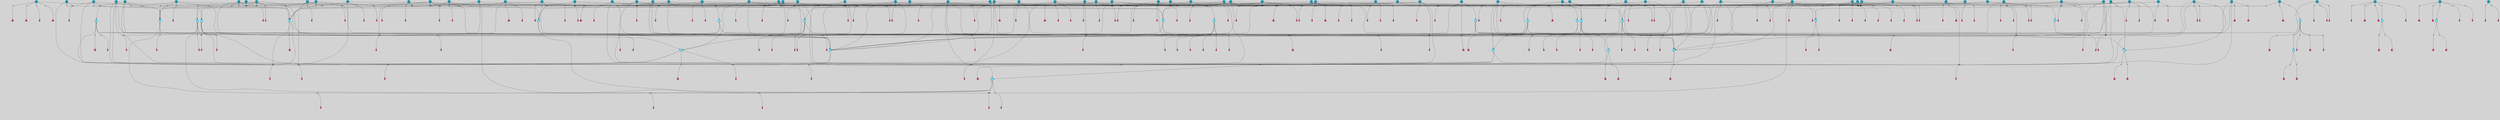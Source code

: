 // File exported with GEGELATI v1.3.1
// On the 2024-04-08 17:39:58
// With the File::TPGGraphDotExporter
digraph{
	graph[pad = "0.212, 0.055" bgcolor = lightgray]
	node[shape=circle style = filled label = ""]
		T3 [fillcolor="#66ddff"]
		T4 [fillcolor="#66ddff"]
		T7 [fillcolor="#66ddff"]
		T9 [fillcolor="#66ddff"]
		T11 [fillcolor="#66ddff"]
		T24 [fillcolor="#66ddff"]
		T27 [fillcolor="#66ddff"]
		T54 [fillcolor="#66ddff"]
		T95 [fillcolor="#66ddff"]
		T96 [fillcolor="#66ddff"]
		T111 [fillcolor="#66ddff"]
		T129 [fillcolor="#66ddff"]
		T131 [fillcolor="#66ddff"]
		T159 [fillcolor="#1199bb"]
		T160 [fillcolor="#66ddff"]
		T176 [fillcolor="#1199bb"]
		T194 [fillcolor="#1199bb"]
		T195 [fillcolor="#66ddff"]
		T210 [fillcolor="#1199bb"]
		T212 [fillcolor="#66ddff"]
		T213 [fillcolor="#1199bb"]
		T214 [fillcolor="#66ddff"]
		T215 [fillcolor="#1199bb"]
		T217 [fillcolor="#1199bb"]
		T226 [fillcolor="#1199bb"]
		T242 [fillcolor="#66ddff"]
		T244 [fillcolor="#1199bb"]
		T247 [fillcolor="#1199bb"]
		T250 [fillcolor="#1199bb"]
		T258 [fillcolor="#1199bb"]
		T261 [fillcolor="#1199bb"]
		T264 [fillcolor="#1199bb"]
		T266 [fillcolor="#1199bb"]
		T267 [fillcolor="#1199bb"]
		T274 [fillcolor="#1199bb"]
		T276 [fillcolor="#1199bb"]
		T277 [fillcolor="#1199bb"]
		T278 [fillcolor="#1199bb"]
		T280 [fillcolor="#1199bb"]
		T282 [fillcolor="#1199bb"]
		T286 [fillcolor="#1199bb"]
		T289 [fillcolor="#1199bb"]
		T304 [fillcolor="#1199bb"]
		T308 [fillcolor="#1199bb"]
		T317 [fillcolor="#1199bb"]
		T318 [fillcolor="#66ddff"]
		T320 [fillcolor="#1199bb"]
		T323 [fillcolor="#66ddff"]
		T324 [fillcolor="#66ddff"]
		T325 [fillcolor="#66ddff"]
		T326 [fillcolor="#1199bb"]
		T327 [fillcolor="#66ddff"]
		T328 [fillcolor="#66ddff"]
		T329 [fillcolor="#66ddff"]
		T330 [fillcolor="#1199bb"]
		T332 [fillcolor="#1199bb"]
		T334 [fillcolor="#1199bb"]
		T335 [fillcolor="#1199bb"]
		T340 [fillcolor="#1199bb"]
		T342 [fillcolor="#1199bb"]
		T344 [fillcolor="#1199bb"]
		T345 [fillcolor="#1199bb"]
		T346 [fillcolor="#1199bb"]
		T347 [fillcolor="#1199bb"]
		T349 [fillcolor="#1199bb"]
		T350 [fillcolor="#1199bb"]
		T352 [fillcolor="#1199bb"]
		T354 [fillcolor="#1199bb"]
		T357 [fillcolor="#1199bb"]
		T359 [fillcolor="#1199bb"]
		T361 [fillcolor="#1199bb"]
		T364 [fillcolor="#1199bb"]
		T365 [fillcolor="#1199bb"]
		T366 [fillcolor="#1199bb"]
		T375 [fillcolor="#1199bb"]
		T377 [fillcolor="#1199bb"]
		T380 [fillcolor="#1199bb"]
		T382 [fillcolor="#1199bb"]
		T385 [fillcolor="#1199bb"]
		T387 [fillcolor="#1199bb"]
		T389 [fillcolor="#1199bb"]
		T391 [fillcolor="#1199bb"]
		T392 [fillcolor="#1199bb"]
		T393 [fillcolor="#1199bb"]
		T394 [fillcolor="#1199bb"]
		T397 [fillcolor="#1199bb"]
		T400 [fillcolor="#1199bb"]
		T401 [fillcolor="#1199bb"]
		T402 [fillcolor="#1199bb"]
		T403 [fillcolor="#1199bb"]
		T404 [fillcolor="#1199bb"]
		T405 [fillcolor="#1199bb"]
		T406 [fillcolor="#1199bb"]
		T409 [fillcolor="#66ddff"]
		T410 [fillcolor="#66ddff"]
		T411 [fillcolor="#1199bb"]
		T412 [fillcolor="#66ddff"]
		T413 [fillcolor="#1199bb"]
		T414 [fillcolor="#1199bb"]
		T415 [fillcolor="#1199bb"]
		T416 [fillcolor="#1199bb"]
		T417 [fillcolor="#1199bb"]
		T418 [fillcolor="#1199bb"]
		T419 [fillcolor="#1199bb"]
		T420 [fillcolor="#1199bb"]
		T421 [fillcolor="#1199bb"]
		T422 [fillcolor="#1199bb"]
		T423 [fillcolor="#1199bb"]
		T424 [fillcolor="#1199bb"]
		P3132 [fillcolor="#cccccc" shape=point] //6|
		I3132 [shape=box style=invis label="6|1&2|6#1|7&#92;n10|7&2|0#1|5&#92;n9|4&0|1#2|2&#92;n8|6&0|0#1|0&#92;n"]
		P3132 -> I3132[style=invis]
		A2480 [fillcolor="#ff3366" shape=box margin=0.03 width=0 height=0 label="3"]
		T3 -> P3132 -> A2480
		P3133 [fillcolor="#cccccc" shape=point] //3|
		I3133 [shape=box style=invis label="7|6&2|4#0|2&#92;n10|3&2|7#1|4&#92;n11|6&0|4#0|1&#92;n7|1&0|0#2|6&#92;n7|6&0|3#2|6&#92;n4|0&2|6#0|1&#92;n4|4&2|5#0|2&#92;n4|6&0|4#2|7&#92;n10|0&2|3#1|5&#92;n2|6&0|5#0|2&#92;n1|0&2|3#0|7&#92;n1|6&2|0#0|5&#92;n6|2&0|1#0|7&#92;n9|2&0|3#2|7&#92;n5|3&0|6#0|6&#92;n1|7&2|5#2|3&#92;n8|1&2|7#0|6&#92;n1|0&2|5#2|1&#92;n7|1&2|2#2|5&#92;n7|4&2|6#0|3&#92;n"]
		P3133 -> I3133[style=invis]
		A2481 [fillcolor="#ff3366" shape=box margin=0.03 width=0 height=0 label="4"]
		T3 -> P3133 -> A2481
		P3134 [fillcolor="#cccccc" shape=point] //7|
		I3134 [shape=box style=invis label="0|2&2|4#2|6&#92;n5|3&0|6#0|1&#92;n4|7&2|6#0|5&#92;n7|6&0|7#0|5&#92;n10|7&2|2#1|1&#92;n"]
		P3134 -> I3134[style=invis]
		A2482 [fillcolor="#ff3366" shape=box margin=0.03 width=0 height=0 label="4"]
		T4 -> P3134 -> A2482
		P3135 [fillcolor="#cccccc" shape=point] //0|
		I3135 [shape=box style=invis label="2|5&0|1#0|6&#92;n6|1&2|2#2|7&#92;n8|0&0|3#1|4&#92;n4|3&2|5#2|4&#92;n8|1&2|4#0|0&#92;n6|6&0|1#2|6&#92;n11|7&2|4#2|5&#92;n6|2&2|4#0|2&#92;n8|5&2|4#2|4&#92;n2|1&2|1#2|2&#92;n2|7&2|5#2|6&#92;n9|7&0|5#0|4&#92;n1|2&0|5#2|6&#92;n4|2&2|3#2|7&#92;n3|3&2|1#0|2&#92;n"]
		P3135 -> I3135[style=invis]
		A2483 [fillcolor="#ff3366" shape=box margin=0.03 width=0 height=0 label="5"]
		T4 -> P3135 -> A2483
		P3136 [fillcolor="#cccccc" shape=point] //-3|
		I3136 [shape=box style=invis label="1|6&2|7#0|7&#92;n10|2&0|7#1|3&#92;n9|6&2|7#2|2&#92;n5|3&0|7#0|7&#92;n1|6&2|3#0|0&#92;n2|3&2|3#2|2&#92;n5|1&2|6#0|6&#92;n"]
		P3136 -> I3136[style=invis]
		A2484 [fillcolor="#ff3366" shape=box margin=0.03 width=0 height=0 label="7"]
		T7 -> P3136 -> A2484
		P3137 [fillcolor="#cccccc" shape=point] //5|
		I3137 [shape=box style=invis label="0|5&2|3#0|1&#92;n0|6&2|1#2|4&#92;n6|2&2|6#0|7&#92;n7|4&0|3#0|1&#92;n5|4&0|7#1|6&#92;n9|1&0|5#2|2&#92;n6|3&2|3#1|7&#92;n11|7&2|4#1|6&#92;n2|5&0|1#0|0&#92;n4|7&0|0#0|2&#92;n6|2&0|6#0|0&#92;n2|1&2|6#2|4&#92;n10|0&2|0#1|0&#92;n6|6&2|4#0|6&#92;n"]
		P3137 -> I3137[style=invis]
		A2485 [fillcolor="#ff3366" shape=box margin=0.03 width=0 height=0 label="8"]
		T7 -> P3137 -> A2485
		P3138 [fillcolor="#cccccc" shape=point] //-6|
		I3138 [shape=box style=invis label="11|1&0|7#2|0&#92;n10|4&0|1#1|0&#92;n4|3&2|4#2|1&#92;n0|5&2|0#0|0&#92;n6|1&0|0#0|3&#92;n8|2&2|0#0|4&#92;n11|4&2|0#1|6&#92;n7|0&2|6#2|3&#92;n5|3&2|6#2|0&#92;n2|0&2|0#0|4&#92;n"]
		P3138 -> I3138[style=invis]
		A2486 [fillcolor="#ff3366" shape=box margin=0.03 width=0 height=0 label="9"]
		T9 -> P3138 -> A2486
		P3139 [fillcolor="#cccccc" shape=point] //2|
		I3139 [shape=box style=invis label="6|3&2|7#1|4&#92;n8|6&0|0#2|5&#92;n2|1&0|2#0|3&#92;n8|7&0|6#0|4&#92;n2|1&2|0#0|1&#92;n0|0&2|2#2|3&#92;n6|6&0|7#2|1&#92;n6|1&0|7#2|6&#92;n5|4&2|7#0|4&#92;n0|3&0|4#2|0&#92;n11|0&2|0#2|5&#92;n4|5&2|5#2|4&#92;n5|7&0|6#0|4&#92;n9|7&2|5#0|3&#92;n5|4&2|1#0|3&#92;n5|3&0|1#1|7&#92;n0|4&0|3#2|5&#92;n"]
		P3139 -> I3139[style=invis]
		A2487 [fillcolor="#ff3366" shape=box margin=0.03 width=0 height=0 label="10"]
		T9 -> P3139 -> A2487
		P3140 [fillcolor="#cccccc" shape=point] //6|
		I3140 [shape=box style=invis label="3|0&2|7#2|2&#92;n3|2&0|4#2|5&#92;n5|1&0|2#1|0&#92;n8|7&0|1#2|0&#92;n8|5&0|3#0|6&#92;n0|2&0|2#2|3&#92;n1|5&2|5#0|5&#92;n5|6&0|6#0|7&#92;n6|7&0|0#2|6&#92;n1|2&2|3#0|0&#92;n7|7&2|3#0|4&#92;n0|7&2|7#0|6&#92;n1|0&2|2#2|7&#92;n4|4&0|1#0|0&#92;n"]
		P3140 -> I3140[style=invis]
		A2488 [fillcolor="#ff3366" shape=box margin=0.03 width=0 height=0 label="11"]
		T11 -> P3140 -> A2488
		P3141 [fillcolor="#cccccc" shape=point] //-4|
		I3141 [shape=box style=invis label="4|1&0|4#2|6&#92;n1|2&2|2#2|0&#92;n1|2&2|0#0|6&#92;n8|4&2|3#2|5&#92;n5|5&2|1#1|0&#92;n"]
		P3141 -> I3141[style=invis]
		A2489 [fillcolor="#ff3366" shape=box margin=0.03 width=0 height=0 label="12"]
		T11 -> P3141 -> A2489
		P3142 [fillcolor="#cccccc" shape=point] //-3|
		I3142 [shape=box style=invis label="8|1&2|3#0|5&#92;n0|6&0|5#0|5&#92;n3|7&2|1#0|6&#92;n3|5&0|1#0|0&#92;n9|5&2|0#0|4&#92;n3|5&0|2#0|3&#92;n10|6&2|4#1|0&#92;n9|4&2|7#2|6&#92;n1|7&2|5#2|2&#92;n"]
		P3142 -> I3142[style=invis]
		A2490 [fillcolor="#ff3366" shape=box margin=0.03 width=0 height=0 label="5"]
		T4 -> P3142 -> A2490
		P3143 [fillcolor="#cccccc" shape=point] //1|
		I3143 [shape=box style=invis label="5|1&0|6#2|7&#92;n2|4&0|4#2|2&#92;n0|6&0|5#0|4&#92;n10|6&2|5#1|6&#92;n9|3&0|1#1|7&#92;n10|3&2|2#1|0&#92;n5|0&0|0#2|1&#92;n11|3&2|3#1|5&#92;n10|3&0|1#1|0&#92;n2|4&0|1#0|1&#92;n0|2&0|3#2|4&#92;n9|2&2|1#2|5&#92;n11|7&2|6#2|6&#92;n"]
		P3143 -> I3143[style=invis]
		T24 -> P3143 -> T7
		P3144 [fillcolor="#cccccc" shape=point] //5|
		I3144 [shape=box style=invis label="3|0&2|0#0|1&#92;n3|0&0|7#0|1&#92;n5|3&0|2#2|6&#92;n4|4&2|4#2|6&#92;n11|2&0|7#1|6&#92;n2|7&2|2#2|5&#92;n9|3&2|6#2|7&#92;n7|7&0|0#0|4&#92;n6|1&2|4#2|3&#92;n5|4&2|0#1|6&#92;n1|3&0|7#0|4&#92;n"]
		P3144 -> I3144[style=invis]
		A2491 [fillcolor="#ff3366" shape=box margin=0.03 width=0 height=0 label="7"]
		T24 -> P3144 -> A2491
		P3145 [fillcolor="#cccccc" shape=point] //-2|
		I3145 [shape=box style=invis label="4|1&0|4#0|3&#92;n4|2&0|5#2|0&#92;n5|5&2|6#0|5&#92;n1|4&0|1#0|2&#92;n6|3&2|7#1|5&#92;n0|4&2|0#0|3&#92;n8|5&2|5#1|2&#92;n10|7&2|7#1|1&#92;n3|4&0|0#2|1&#92;n3|6&2|5#2|5&#92;n8|3&0|1#0|7&#92;n10|0&2|7#1|3&#92;n4|1&2|4#0|1&#92;n9|3&2|0#0|4&#92;n3|6&2|0#0|4&#92;n1|2&0|6#2|1&#92;n4|0&2|1#2|2&#92;n"]
		P3145 -> I3145[style=invis]
		A2492 [fillcolor="#ff3366" shape=box margin=0.03 width=0 height=0 label="14"]
		T24 -> P3145 -> A2492
		P3146 [fillcolor="#cccccc" shape=point] //2|
		I3146 [shape=box style=invis label="9|1&2|3#0|1&#92;n5|2&2|0#2|4&#92;n3|6&2|5#2|7&#92;n7|0&2|5#0|4&#92;n1|2&0|3#0|5&#92;n7|3&2|7#0|0&#92;n"]
		P3146 -> I3146[style=invis]
		A2493 [fillcolor="#ff3366" shape=box margin=0.03 width=0 height=0 label="2"]
		T27 -> P3146 -> A2493
		P3147 [fillcolor="#cccccc" shape=point] //-6|
		I3147 [shape=box style=invis label="7|5&0|4#0|4&#92;n11|0&2|5#2|1&#92;n"]
		P3147 -> I3147[style=invis]
		A2494 [fillcolor="#ff3366" shape=box margin=0.03 width=0 height=0 label="3"]
		T27 -> P3147 -> A2494
		T27 -> P3133
		T27 -> P3135
		P3148 [fillcolor="#cccccc" shape=point] //0|
		I3148 [shape=box style=invis label="4|0&0|3#2|7&#92;n10|2&0|3#1|7&#92;n3|5&0|2#0|3&#92;n4|5&0|0#2|1&#92;n10|7&2|0#1|2&#92;n5|3&2|3#1|6&#92;n9|5&2|0#0|4&#92;n5|4&2|7#0|2&#92;n10|3&2|7#1|4&#92;n7|2&0|1#2|6&#92;n8|6&0|5#0|5&#92;n8|7&2|3#0|5&#92;n2|6&2|4#0|0&#92;n"]
		P3148 -> I3148[style=invis]
		A2495 [fillcolor="#ff3366" shape=box margin=0.03 width=0 height=0 label="5"]
		T27 -> P3148 -> A2495
		P3149 [fillcolor="#cccccc" shape=point] //8|
		I3149 [shape=box style=invis label="9|0&0|1#2|0&#92;n10|1&2|5#1|4&#92;n8|2&2|6#0|4&#92;n2|4&2|5#2|3&#92;n4|2&2|2#0|2&#92;n7|5&0|2#0|0&#92;n8|2&2|1#1|3&#92;n8|7&0|7#2|1&#92;n1|1&0|0#0|7&#92;n5|6&2|5#1|0&#92;n6|6&2|5#0|0&#92;n11|4&0|3#2|6&#92;n4|2&2|4#0|7&#92;n5|6&0|1#2|0&#92;n11|3&0|2#0|7&#92;n"]
		P3149 -> I3149[style=invis]
		A2496 [fillcolor="#ff3366" shape=box margin=0.03 width=0 height=0 label="6"]
		T54 -> P3149 -> A2496
		T54 -> P3144
		P3150 [fillcolor="#cccccc" shape=point] //-10|
		I3150 [shape=box style=invis label="3|6&0|0#0|4&#92;n4|1&2|4#0|1&#92;n5|1&0|1#0|4&#92;n5|5&2|6#0|5&#92;n6|5&0|6#0|3&#92;n11|1&2|0#0|1&#92;n0|7&2|0#0|3&#92;n1|2&0|6#0|1&#92;n8|0&0|4#2|0&#92;n0|4&0|7#2|7&#92;n7|0&2|7#1|3&#92;n3|1&0|5#2|5&#92;n5|1&0|4#0|3&#92;n2|2&0|2#0|0&#92;n8|3&0|1#0|7&#92;n3|0&0|3#0|5&#92;n7|2&0|5#2|0&#92;n6|3&2|7#1|5&#92;n4|7&2|7#2|1&#92;n"]
		P3150 -> I3150[style=invis]
		A2497 [fillcolor="#ff3366" shape=box margin=0.03 width=0 height=0 label="14"]
		T54 -> P3150 -> A2497
		T54 -> P3137
		P3151 [fillcolor="#cccccc" shape=point] //4|
		I3151 [shape=box style=invis label="4|3&0|6#0|3&#92;n5|7&2|3#2|2&#92;n5|6&0|7#1|2&#92;n1|4&2|6#0|3&#92;n8|4&2|1#2|5&#92;n9|5&2|4#1|4&#92;n2|4&0|5#0|7&#92;n10|0&0|6#1|3&#92;n3|0&0|6#0|2&#92;n2|7&2|7#2|6&#92;n5|2&0|5#1|5&#92;n10|4&2|5#1|7&#92;n4|0&0|4#2|4&#92;n11|1&0|4#2|6&#92;n10|6&2|0#1|4&#92;n9|7&0|3#1|4&#92;n4|5&2|7#0|6&#92;n11|5&2|6#2|3&#92;n0|3&0|5#0|1&#92;n"]
		P3151 -> I3151[style=invis]
		A2498 [fillcolor="#ff3366" shape=box margin=0.03 width=0 height=0 label="13"]
		T95 -> P3151 -> A2498
		P3152 [fillcolor="#cccccc" shape=point] //8|
		I3152 [shape=box style=invis label="9|7&0|5#2|5&#92;n3|3&2|3#0|2&#92;n9|5&2|2#1|0&#92;n2|3&0|6#0|3&#92;n4|4&2|5#2|7&#92;n11|3&2|0#1|5&#92;n6|6&2|1#2|2&#92;n4|6&0|1#2|2&#92;n2|5&2|7#2|2&#92;n7|7&2|2#2|3&#92;n6|5&0|3#2|6&#92;n6|7&0|6#0|2&#92;n"]
		P3152 -> I3152[style=invis]
		A2499 [fillcolor="#ff3366" shape=box margin=0.03 width=0 height=0 label="14"]
		T95 -> P3152 -> A2499
		P3153 [fillcolor="#cccccc" shape=point] //2|
		I3153 [shape=box style=invis label="4|1&0|4#2|6&#92;n5|5&2|1#1|0&#92;n1|0&2|0#0|6&#92;n8|4&2|3#2|5&#92;n"]
		P3153 -> I3153[style=invis]
		T95 -> P3153 -> T11
		P3154 [fillcolor="#cccccc" shape=point] //-9|
		I3154 [shape=box style=invis label="2|0&2|0#2|1&#92;n4|4&2|4#2|6&#92;n9|1&0|3#1|7&#92;n5|3&0|2#2|6&#92;n2|7&2|2#2|5&#92;n5|4&2|0#1|6&#92;n3|0&0|7#0|1&#92;n1|3&0|7#0|4&#92;n11|6&2|2#0|7&#92;n7|7&0|0#0|4&#92;n11|0&0|7#1|6&#92;n9|3&2|6#2|7&#92;n"]
		P3154 -> I3154[style=invis]
		A2500 [fillcolor="#ff3366" shape=box margin=0.03 width=0 height=0 label="7"]
		T95 -> P3154 -> A2500
		P3155 [fillcolor="#cccccc" shape=point] //-8|
		I3155 [shape=box style=invis label="7|5&0|4#2|4&#92;n"]
		P3155 -> I3155[style=invis]
		A2501 [fillcolor="#ff3366" shape=box margin=0.03 width=0 height=0 label="3"]
		T95 -> P3155 -> A2501
		P3156 [fillcolor="#cccccc" shape=point] //6|
		I3156 [shape=box style=invis label="0|5&2|3#0|1&#92;n0|6&2|1#2|4&#92;n9|1&0|5#2|2&#92;n7|4&0|3#0|1&#92;n5|4&0|7#1|6&#92;n2|5&0|1#0|0&#92;n6|3&2|3#1|7&#92;n11|7&2|4#1|6&#92;n6|2&2|6#0|1&#92;n4|7&0|0#0|2&#92;n6|2&0|6#0|0&#92;n9|1&2|6#2|4&#92;n10|0&2|0#1|0&#92;n6|6&2|4#0|6&#92;n"]
		P3156 -> I3156[style=invis]
		A2502 [fillcolor="#ff3366" shape=box margin=0.03 width=0 height=0 label="8"]
		T96 -> P3156 -> A2502
		P3157 [fillcolor="#cccccc" shape=point] //5|
		I3157 [shape=box style=invis label="10|4&0|1#1|0&#92;n4|3&2|4#2|1&#92;n2|0&2|0#0|4&#92;n6|1&0|0#0|3&#92;n8|2&2|0#0|4&#92;n0|0&0|0#0|0&#92;n11|4&2|0#1|6&#92;n7|0&2|6#2|3&#92;n5|3&2|6#2|0&#92;n0|0&2|0#0|0&#92;n"]
		P3157 -> I3157[style=invis]
		A2503 [fillcolor="#ff3366" shape=box margin=0.03 width=0 height=0 label="9"]
		T96 -> P3157 -> A2503
		T96 -> P3132
		P3158 [fillcolor="#cccccc" shape=point] //1|
		I3158 [shape=box style=invis label="5|4&0|7#1|6&#92;n0|6&2|1#2|4&#92;n7|4&0|3#0|1&#92;n0|5&2|3#0|1&#92;n9|1&0|5#2|2&#92;n6|3&2|3#1|7&#92;n11|7&2|4#1|6&#92;n2|5&0|1#0|0&#92;n7|5&2|3#1|1&#92;n4|7&0|0#0|2&#92;n6|2&0|6#0|0&#92;n2|1&2|6#2|4&#92;n10|0&2|7#1|0&#92;n6|6&2|4#0|6&#92;n"]
		P3158 -> I3158[style=invis]
		A2504 [fillcolor="#ff3366" shape=box margin=0.03 width=0 height=0 label="8"]
		T96 -> P3158 -> A2504
		T96 -> P3142
		P3159 [fillcolor="#cccccc" shape=point] //-5|
		I3159 [shape=box style=invis label="0|0&2|3#0|2&#92;n10|5&0|6#1|3&#92;n7|3&0|6#2|3&#92;n3|4&0|6#0|6&#92;n10|5&0|2#1|1&#92;n5|0&0|1#0|3&#92;n6|6&2|5#1|5&#92;n7|4&0|2#1|7&#92;n5|7&0|1#2|5&#92;n1|5&0|0#0|3&#92;n7|5&2|1#2|6&#92;n9|0&0|2#0|0&#92;n4|0&2|4#0|0&#92;n4|6&0|0#2|3&#92;n3|1&0|6#2|5&#92;n7|7&2|1#2|3&#92;n9|4&2|2#0|6&#92;n"]
		P3159 -> I3159[style=invis]
		T111 -> P3159 -> T9
		P3160 [fillcolor="#cccccc" shape=point] //7|
		I3160 [shape=box style=invis label="7|4&2|1#2|0&#92;n4|1&2|4#2|3&#92;n5|0&2|0#2|2&#92;n6|1&2|4#2|6&#92;n"]
		P3160 -> I3160[style=invis]
		A2505 [fillcolor="#ff3366" shape=box margin=0.03 width=0 height=0 label="9"]
		T111 -> P3160 -> A2505
		P3161 [fillcolor="#cccccc" shape=point] //2|
		I3161 [shape=box style=invis label="3|0&2|0#0|1&#92;n11|2&0|7#1|6&#92;n8|7&2|4#0|5&#92;n5|3&0|2#2|6&#92;n4|4&2|4#2|6&#92;n3|0&0|7#0|1&#92;n2|7&2|2#2|5&#92;n9|3&2|6#2|7&#92;n7|7&0|0#0|4&#92;n6|1&2|4#1|3&#92;n5|4&2|0#1|6&#92;n1|3&0|7#0|4&#92;n"]
		P3161 -> I3161[style=invis]
		A2506 [fillcolor="#ff3366" shape=box margin=0.03 width=0 height=0 label="7"]
		T111 -> P3161 -> A2506
		T111 -> P3138
		T129 -> P3149
		T129 -> P3144
		P3162 [fillcolor="#cccccc" shape=point] //10|
		I3162 [shape=box style=invis label="4|5&2|7#2|1&#92;n1|7&2|3#0|6&#92;n3|5&2|2#0|3&#92;n10|3&0|7#1|4&#92;n7|1&0|4#2|6&#92;n10|2&0|3#1|7&#92;n9|5&2|0#0|4&#92;n4|0&0|3#2|7&#92;n11|4&2|6#1|2&#92;n5|4&2|7#0|2&#92;n2|6&2|4#0|0&#92;n6|5&0|7#2|1&#92;n5|3&2|3#1|6&#92;n10|7&2|0#1|2&#92;n"]
		P3162 -> I3162[style=invis]
		A2507 [fillcolor="#ff3366" shape=box margin=0.03 width=0 height=0 label="5"]
		T129 -> P3162 -> A2507
		P3163 [fillcolor="#cccccc" shape=point] //5|
		I3163 [shape=box style=invis label="9|4&2|3#1|3&#92;n0|4&2|4#0|5&#92;n6|1&2|6#2|5&#92;n4|0&0|5#2|0&#92;n"]
		P3163 -> I3163[style=invis]
		A2508 [fillcolor="#ff3366" shape=box margin=0.03 width=0 height=0 label="7"]
		T129 -> P3163 -> A2508
		P3164 [fillcolor="#cccccc" shape=point] //6|
		I3164 [shape=box style=invis label="9|4&2|7#0|6&#92;n8|4&0|1#1|0&#92;n1|3&0|0#2|1&#92;n2|4&0|6#2|2&#92;n5|1&2|5#0|7&#92;n3|0&0|3#2|6&#92;n2|2&2|6#0|2&#92;n8|4&0|4#2|2&#92;n5|1&2|4#0|3&#92;n9|4&0|6#0|6&#92;n5|0&2|2#1|5&#92;n11|7&0|0#1|1&#92;n0|4&0|3#0|3&#92;n7|7&2|4#2|5&#92;n1|5&0|1#2|1&#92;n"]
		P3164 -> I3164[style=invis]
		A2509 [fillcolor="#ff3366" shape=box margin=0.03 width=0 height=0 label="1"]
		T129 -> P3164 -> A2509
		P3165 [fillcolor="#cccccc" shape=point] //6|
		I3165 [shape=box style=invis label="10|4&2|6#1|2&#92;n8|4&0|1#1|0&#92;n0|4&2|6#0|0&#92;n8|4&2|5#2|1&#92;n7|5&2|5#1|0&#92;n3|6&0|6#2|2&#92;n1|7&0|7#0|5&#92;n2|0&0|7#2|4&#92;n2|6&2|2#0|0&#92;n0|7&2|7#0|7&#92;n11|6&0|4#2|2&#92;n5|5&0|0#0|1&#92;n10|1&0|0#1|0&#92;n7|3&0|1#2|5&#92;n9|2&2|7#1|5&#92;n9|4&2|6#2|7&#92;n1|6&2|4#2|2&#92;n3|3&2|2#0|7&#92;n1|6&2|0#0|0&#92;n6|4&2|6#1|0&#92;n"]
		P3165 -> I3165[style=invis]
		A2510 [fillcolor="#ff3366" shape=box margin=0.03 width=0 height=0 label="1"]
		T131 -> P3165 -> A2510
		P3166 [fillcolor="#cccccc" shape=point] //9|
		I3166 [shape=box style=invis label="11|0&2|0#1|1&#92;n3|6&0|6#0|0&#92;n1|4&0|0#2|4&#92;n7|5&2|2#1|3&#92;n11|7&2|6#1|7&#92;n5|2&0|6#1|5&#92;n9|5&0|6#0|3&#92;n2|2&2|7#0|5&#92;n9|3&2|2#2|0&#92;n11|0&2|7#0|1&#92;n1|1&2|0#0|1&#92;n6|6&0|6#1|2&#92;n9|7&0|1#0|3&#92;n2|0&2|4#2|5&#92;n2|4&2|2#0|0&#92;n6|1&2|1#1|7&#92;n10|7&2|5#1|6&#92;n11|5&2|7#2|4&#92;n"]
		P3166 -> I3166[style=invis]
		A2511 [fillcolor="#ff3366" shape=box margin=0.03 width=0 height=0 label="1"]
		T131 -> P3166 -> A2511
		T131 -> P3147
		P3167 [fillcolor="#cccccc" shape=point] //5|
		I3167 [shape=box style=invis label="3|0&0|0#0|1&#92;n5|6&0|4#0|3&#92;n4|4&2|4#2|6&#92;n11|2&0|7#1|6&#92;n2|7&2|2#2|5&#92;n9|3&2|6#2|7&#92;n7|7&0|0#0|4&#92;n6|1&2|4#2|3&#92;n5|4&2|0#1|6&#92;n5|3&0|2#2|6&#92;n1|3&0|7#0|4&#92;n"]
		P3167 -> I3167[style=invis]
		A2512 [fillcolor="#ff3366" shape=box margin=0.03 width=0 height=0 label="7"]
		T131 -> P3167 -> A2512
		T131 -> P3163
		P3168 [fillcolor="#cccccc" shape=point] //7|
		I3168 [shape=box style=invis label="7|0&2|1#2|0&#92;n9|7&2|1#1|7&#92;n8|2&0|1#1|0&#92;n6|6&0|2#1|1&#92;n2|2&0|5#0|0&#92;n5|7&0|0#2|1&#92;n5|1&2|5#1|5&#92;n4|7&2|4#2|3&#92;n10|5&2|2#1|5&#92;n1|3&2|2#2|0&#92;n10|2&2|6#1|5&#92;n"]
		P3168 -> I3168[style=invis]
		A2513 [fillcolor="#ff3366" shape=box margin=0.03 width=0 height=0 label="1"]
		T159 -> P3168 -> A2513
		P3169 [fillcolor="#cccccc" shape=point] //7|
		I3169 [shape=box style=invis label="7|4&2|7#0|4&#92;n4|6&0|1#2|5&#92;n2|1&2|3#0|0&#92;n4|3&2|0#0|1&#92;n0|0&2|7#2|7&#92;n7|7&0|5#2|3&#92;n5|0&2|1#2|2&#92;n10|0&0|4#1|2&#92;n4|4&0|7#0|0&#92;n6|7&0|2#0|1&#92;n1|4&2|5#0|4&#92;n"]
		P3169 -> I3169[style=invis]
		A2514 [fillcolor="#ff3366" shape=box margin=0.03 width=0 height=0 label="0"]
		T159 -> P3169 -> A2514
		P3170 [fillcolor="#cccccc" shape=point] //5|
		I3170 [shape=box style=invis label="0|5&2|3#0|1&#92;n0|6&2|1#2|4&#92;n6|2&2|6#0|7&#92;n9|0&2|7#1|1&#92;n7|4&0|3#0|1&#92;n11|7&2|4#1|6&#92;n9|1&0|5#2|2&#92;n5|4&0|7#1|6&#92;n2|5&0|1#0|0&#92;n4|7&0|0#0|2&#92;n6|2&0|6#0|0&#92;n2|1&2|6#2|4&#92;n10|0&0|0#1|0&#92;n6|6&2|4#0|6&#92;n"]
		P3170 -> I3170[style=invis]
		T159 -> P3170 -> T129
		T160 -> P3151
		T160 -> P3154
		P3171 [fillcolor="#cccccc" shape=point] //5|
		I3171 [shape=box style=invis label="6|0&2|7#2|7&#92;n3|6&2|6#2|6&#92;n6|3&0|5#1|2&#92;n"]
		P3171 -> I3171[style=invis]
		A2515 [fillcolor="#ff3366" shape=box margin=0.03 width=0 height=0 label="3"]
		T160 -> P3171 -> A2515
		P3172 [fillcolor="#cccccc" shape=point] //-2|
		I3172 [shape=box style=invis label="11|7&2|0#1|7&#92;n4|3&0|1#2|5&#92;n0|4&2|4#2|7&#92;n1|6&0|0#0|4&#92;n4|0&0|0#0|5&#92;n0|6&2|3#2|0&#92;n9|6&2|5#1|3&#92;n0|7&2|1#2|5&#92;n4|4&0|5#0|1&#92;n10|4&0|0#1|0&#92;n"]
		P3172 -> I3172[style=invis]
		A2516 [fillcolor="#ff3366" shape=box margin=0.03 width=0 height=0 label="12"]
		T160 -> P3172 -> A2516
		T160 -> P3144
		P3173 [fillcolor="#cccccc" shape=point] //3|
		I3173 [shape=box style=invis label="4|7&0|7#2|7&#92;n11|5&2|6#0|2&#92;n5|5&2|6#2|0&#92;n3|2&0|6#0|3&#92;n10|2&2|5#1|5&#92;n9|4&2|3#1|5&#92;n2|5&2|7#2|4&#92;n11|3&2|5#1|0&#92;n7|0&0|7#2|1&#92;n1|2&0|5#0|1&#92;n"]
		P3173 -> I3173[style=invis]
		A2517 [fillcolor="#ff3366" shape=box margin=0.03 width=0 height=0 label="5"]
		T176 -> P3173 -> A2517
		P3174 [fillcolor="#cccccc" shape=point] //2|
		I3174 [shape=box style=invis label="7|1&0|6#0|1&#92;n5|2&2|5#1|6&#92;n10|1&2|1#1|1&#92;n4|7&0|4#2|2&#92;n11|7&0|4#2|7&#92;n5|0&0|5#1|7&#92;n8|2&0|5#2|4&#92;n10|0&2|6#1|6&#92;n5|1&0|1#2|3&#92;n1|6&2|0#0|1&#92;n9|6&2|2#1|4&#92;n3|4&2|3#0|0&#92;n10|1&0|1#1|0&#92;n2|2&0|1#2|1&#92;n3|1&2|7#0|3&#92;n"]
		P3174 -> I3174[style=invis]
		A2518 [fillcolor="#ff3366" shape=box margin=0.03 width=0 height=0 label="10"]
		T176 -> P3174 -> A2518
		P3175 [fillcolor="#cccccc" shape=point] //-1|
		I3175 [shape=box style=invis label="1|7&2|1#0|6&#92;n8|1&2|3#0|5&#92;n10|6&2|7#1|0&#92;n1|7&2|5#0|2&#92;n0|3&0|3#2|2&#92;n3|5&0|1#0|0&#92;n3|5&0|2#0|3&#92;n1|5&2|0#0|4&#92;n5|7&2|2#2|5&#92;n4|0&2|3#0|3&#92;n"]
		P3175 -> I3175[style=invis]
		T176 -> P3175 -> T3
		P3176 [fillcolor="#cccccc" shape=point] //-3|
		I3176 [shape=box style=invis label="6|3&2|4#1|4&#92;n5|3&0|1#1|7&#92;n2|1&0|2#2|3&#92;n8|7&0|6#0|4&#92;n2|1&2|0#0|1&#92;n0|0&2|2#2|3&#92;n6|1&0|7#2|6&#92;n5|7&0|2#0|4&#92;n0|3&0|4#2|0&#92;n11|0&2|0#2|5&#92;n6|0&2|0#1|4&#92;n8|6&0|2#2|5&#92;n5|4&2|1#0|3&#92;n9|7&2|5#0|3&#92;n5|4&2|7#0|4&#92;n"]
		P3176 -> I3176[style=invis]
		A2519 [fillcolor="#ff3366" shape=box margin=0.03 width=0 height=0 label="10"]
		T176 -> P3176 -> A2519
		P3177 [fillcolor="#cccccc" shape=point] //4|
		I3177 [shape=box style=invis label="7|1&0|6#0|1&#92;n5|2&2|5#1|6&#92;n10|1&2|1#1|1&#92;n9|6&2|2#1|4&#92;n4|7&0|4#2|2&#92;n9|6&0|4#1|1&#92;n10|0&2|6#1|6&#92;n5|1&0|1#2|3&#92;n1|6&2|0#0|1&#92;n8|2&0|5#2|4&#92;n3|4&2|3#0|0&#92;n10|1&0|5#1|0&#92;n2|2&0|1#2|1&#92;n3|1&2|7#0|3&#92;n"]
		P3177 -> I3177[style=invis]
		A2520 [fillcolor="#ff3366" shape=box margin=0.03 width=0 height=0 label="10"]
		T176 -> P3177 -> A2520
		P3178 [fillcolor="#cccccc" shape=point] //-2|
		I3178 [shape=box style=invis label="1|0&0|3#0|3&#92;n2|7&0|4#0|4&#92;n11|6&2|1#1|4&#92;n6|1&2|5#0|0&#92;n2|0&2|0#0|6&#92;n1|3&2|1#0|4&#92;n"]
		P3178 -> I3178[style=invis]
		A2521 [fillcolor="#ff3366" shape=box margin=0.03 width=0 height=0 label="2"]
		T194 -> P3178 -> A2521
		P3179 [fillcolor="#cccccc" shape=point] //3|
		I3179 [shape=box style=invis label="5|4&2|7#0|4&#92;n0|4&0|3#2|5&#92;n8|6&0|0#2|5&#92;n2|1&0|2#0|3&#92;n9|7&0|6#0|4&#92;n0|0&2|2#2|3&#92;n6|6&0|7#2|1&#92;n6|1&0|7#2|6&#92;n0|3&0|4#2|0&#92;n11|0&2|0#2|5&#92;n4|5&2|5#2|4&#92;n5|3&0|1#1|7&#92;n9|7&2|2#0|3&#92;n5|4&2|1#0|3&#92;n5|0&0|6#0|4&#92;n0|0&0|1#2|0&#92;n"]
		P3179 -> I3179[style=invis]
		A2522 [fillcolor="#ff3366" shape=box margin=0.03 width=0 height=0 label="10"]
		T194 -> P3179 -> A2522
		T194 -> P3175
		P3180 [fillcolor="#cccccc" shape=point] //10|
		I3180 [shape=box style=invis label="6|1&2|4#2|3&#92;n3|0&0|7#0|1&#92;n5|3&0|2#2|6&#92;n4|4&0|4#2|6&#92;n5|4&2|0#1|6&#92;n10|5&0|6#1|5&#92;n2|5&2|1#2|2&#92;n1|3&0|7#0|4&#92;n3|0&2|0#0|1&#92;n11|2&0|5#1|6&#92;n9|3&2|6#2|7&#92;n7|7&0|0#0|4&#92;n"]
		P3180 -> I3180[style=invis]
		A2523 [fillcolor="#ff3366" shape=box margin=0.03 width=0 height=0 label="7"]
		T194 -> P3180 -> A2523
		P3181 [fillcolor="#cccccc" shape=point] //5|
		I3181 [shape=box style=invis label="3|0&2|0#2|1&#92;n3|0&0|7#0|1&#92;n5|3&0|2#2|6&#92;n4|4&2|4#2|6&#92;n5|4&2|0#1|6&#92;n2|7&2|2#2|5&#92;n1|3&0|7#0|4&#92;n11|6&2|2#0|7&#92;n7|7&0|0#0|4&#92;n6|1&2|4#2|3&#92;n11|0&0|7#1|6&#92;n9|3&2|6#2|7&#92;n"]
		P3181 -> I3181[style=invis]
		A2524 [fillcolor="#ff3366" shape=box margin=0.03 width=0 height=0 label="7"]
		T195 -> P3181 -> A2524
		P3182 [fillcolor="#cccccc" shape=point] //4|
		I3182 [shape=box style=invis label="7|1&0|6#0|1&#92;n6|7&2|7#1|7&#92;n10|1&2|1#1|1&#92;n9|6&2|2#1|4&#92;n4|7&0|4#2|2&#92;n9|6&0|5#1|1&#92;n10|0&2|6#1|6&#92;n5|1&0|1#2|3&#92;n10|1&0|5#1|0&#92;n3|4&2|3#0|0&#92;n8|2&0|5#2|4&#92;n1|6&2|0#0|0&#92;n2|3&0|1#2|6&#92;n5|2&2|2#1|6&#92;n2|2&0|1#2|1&#92;n3|1&2|7#0|3&#92;n6|7&2|3#0|4&#92;n"]
		P3182 -> I3182[style=invis]
		A2525 [fillcolor="#ff3366" shape=box margin=0.03 width=0 height=0 label="10"]
		T195 -> P3182 -> A2525
		P3183 [fillcolor="#cccccc" shape=point] //-4|
		I3183 [shape=box style=invis label="0|4&0|0#2|7&#92;n8|5&2|4#2|4&#92;n4|3&2|5#2|4&#92;n11|7&2|2#2|5&#92;n6|5&2|2#2|7&#92;n3|2&0|7#0|7&#92;n3|3&2|1#0|3&#92;n2|6&0|3#2|5&#92;n0|1&2|6#2|2&#92;n8|2&0|0#1|6&#92;n0|7&0|5#0|4&#92;n9|5&0|3#2|7&#92;n2|7&2|5#2|6&#92;n9|0&2|0#0|1&#92;n1|2&2|4#0|2&#92;n"]
		P3183 -> I3183[style=invis]
		T195 -> P3183 -> T27
		T195 -> P3169
		T210 -> P3169
		T210 -> P3144
		T210 -> P3165
		P3184 [fillcolor="#cccccc" shape=point] //2|
		I3184 [shape=box style=invis label="4|5&2|7#2|1&#92;n1|7&2|3#0|6&#92;n3|5&2|2#0|3&#92;n10|3&2|7#1|4&#92;n7|1&0|4#2|6&#92;n4|0&0|3#2|7&#92;n9|5&2|0#0|4&#92;n10|2&0|3#1|7&#92;n11|4&2|6#1|2&#92;n10|3&2|1#1|6&#92;n5|4&2|7#0|2&#92;n2|6&2|4#0|0&#92;n6|5&0|7#2|1&#92;n5|3&2|3#1|6&#92;n10|7&2|0#1|2&#92;n"]
		P3184 -> I3184[style=invis]
		A2526 [fillcolor="#ff3366" shape=box margin=0.03 width=0 height=0 label="5"]
		T210 -> P3184 -> A2526
		T210 -> P3166
		P3185 [fillcolor="#cccccc" shape=point] //6|
		I3185 [shape=box style=invis label="9|4&2|7#0|6&#92;n8|4&0|1#1|0&#92;n1|3&0|0#2|1&#92;n2|4&0|6#2|2&#92;n5|1&2|5#0|7&#92;n3|0&0|3#2|6&#92;n2|2&2|6#0|2&#92;n8|4&0|4#2|2&#92;n5|1&2|4#0|3&#92;n9|4&0|6#0|6&#92;n5|0&2|2#1|5&#92;n11|7&0|0#1|1&#92;n0|4&0|3#0|3&#92;n7|7&2|4#2|5&#92;n1|5&0|1#2|1&#92;n"]
		P3185 -> I3185[style=invis]
		A2527 [fillcolor="#ff3366" shape=box margin=0.03 width=0 height=0 label="1"]
		T212 -> P3185 -> A2527
		P3186 [fillcolor="#cccccc" shape=point] //5|
		I3186 [shape=box style=invis label="9|4&2|3#1|3&#92;n0|4&2|4#0|5&#92;n6|1&2|6#2|5&#92;n4|0&0|5#2|0&#92;n"]
		P3186 -> I3186[style=invis]
		A2528 [fillcolor="#ff3366" shape=box margin=0.03 width=0 height=0 label="7"]
		T212 -> P3186 -> A2528
		P3187 [fillcolor="#cccccc" shape=point] //5|
		I3187 [shape=box style=invis label="3|0&2|0#0|1&#92;n3|0&0|7#0|1&#92;n5|3&0|2#2|6&#92;n4|4&2|4#2|6&#92;n11|2&0|7#1|6&#92;n2|7&2|2#2|5&#92;n9|3&2|6#2|7&#92;n7|7&0|0#0|4&#92;n6|1&2|4#2|3&#92;n5|4&2|0#1|6&#92;n1|3&0|7#0|4&#92;n"]
		P3187 -> I3187[style=invis]
		A2529 [fillcolor="#ff3366" shape=box margin=0.03 width=0 height=0 label="7"]
		T212 -> P3187 -> A2529
		P3188 [fillcolor="#cccccc" shape=point] //8|
		I3188 [shape=box style=invis label="9|0&0|1#2|0&#92;n10|1&2|5#1|4&#92;n8|2&2|6#0|4&#92;n2|4&2|5#2|3&#92;n4|2&2|2#0|2&#92;n7|5&0|2#0|0&#92;n8|2&2|1#1|3&#92;n8|7&0|7#2|1&#92;n1|1&0|0#0|7&#92;n5|6&2|5#1|0&#92;n6|6&2|5#0|0&#92;n11|4&0|3#2|6&#92;n4|2&2|4#0|7&#92;n5|6&0|1#2|0&#92;n11|3&0|2#0|7&#92;n"]
		P3188 -> I3188[style=invis]
		A2530 [fillcolor="#ff3366" shape=box margin=0.03 width=0 height=0 label="6"]
		T212 -> P3188 -> A2530
		P3189 [fillcolor="#cccccc" shape=point] //5|
		I3189 [shape=box style=invis label="0|5&2|3#0|1&#92;n0|6&2|1#2|4&#92;n6|2&2|6#0|7&#92;n9|0&2|7#1|1&#92;n7|4&0|3#0|1&#92;n11|7&2|4#1|6&#92;n9|1&0|5#2|2&#92;n5|4&0|7#1|6&#92;n2|5&0|1#0|0&#92;n4|7&0|0#0|2&#92;n6|2&0|6#0|0&#92;n2|1&2|6#2|4&#92;n10|0&0|0#1|0&#92;n6|6&2|4#0|6&#92;n"]
		P3189 -> I3189[style=invis]
		T213 -> P3189 -> T212
		P3190 [fillcolor="#cccccc" shape=point] //10|
		I3190 [shape=box style=invis label="4|5&2|7#2|1&#92;n1|7&2|3#0|6&#92;n3|5&2|2#0|3&#92;n10|3&0|7#1|4&#92;n7|1&0|4#2|6&#92;n10|2&0|3#1|7&#92;n9|5&2|0#0|4&#92;n4|0&0|3#2|7&#92;n11|4&2|6#1|2&#92;n5|4&2|7#0|2&#92;n2|6&2|4#0|0&#92;n6|5&0|7#2|1&#92;n5|3&2|3#1|6&#92;n10|7&2|0#1|2&#92;n"]
		P3190 -> I3190[style=invis]
		A2531 [fillcolor="#ff3366" shape=box margin=0.03 width=0 height=0 label="5"]
		T212 -> P3190 -> A2531
		P3191 [fillcolor="#cccccc" shape=point] //7|
		I3191 [shape=box style=invis label="7|4&2|7#0|4&#92;n4|6&0|1#2|5&#92;n2|1&2|3#0|0&#92;n4|3&2|0#0|1&#92;n0|0&2|7#2|7&#92;n7|7&0|5#2|3&#92;n5|0&2|1#2|2&#92;n10|0&0|4#1|2&#92;n4|4&0|7#0|0&#92;n6|7&0|2#0|1&#92;n1|4&2|5#0|4&#92;n"]
		P3191 -> I3191[style=invis]
		A2532 [fillcolor="#ff3366" shape=box margin=0.03 width=0 height=0 label="0"]
		T213 -> P3191 -> A2532
		P3192 [fillcolor="#cccccc" shape=point] //7|
		I3192 [shape=box style=invis label="7|0&2|1#2|0&#92;n9|7&2|1#1|7&#92;n8|2&0|1#1|0&#92;n6|6&0|2#1|1&#92;n2|2&0|5#0|0&#92;n5|7&0|0#2|1&#92;n5|1&2|5#1|5&#92;n4|7&2|4#2|3&#92;n10|5&2|2#1|5&#92;n1|3&2|2#2|0&#92;n10|2&2|6#1|5&#92;n"]
		P3192 -> I3192[style=invis]
		A2533 [fillcolor="#ff3366" shape=box margin=0.03 width=0 height=0 label="1"]
		T213 -> P3192 -> A2533
		P3193 [fillcolor="#cccccc" shape=point] //5|
		I3193 [shape=box style=invis label="9|4&2|3#1|3&#92;n0|4&2|4#0|5&#92;n6|1&2|6#2|5&#92;n4|0&0|5#2|0&#92;n"]
		P3193 -> I3193[style=invis]
		A2534 [fillcolor="#ff3366" shape=box margin=0.03 width=0 height=0 label="7"]
		T214 -> P3193 -> A2534
		P3194 [fillcolor="#cccccc" shape=point] //10|
		I3194 [shape=box style=invis label="4|5&2|7#2|1&#92;n1|7&2|3#0|6&#92;n3|5&2|2#0|3&#92;n10|3&0|7#1|4&#92;n7|1&0|4#2|6&#92;n10|2&0|3#1|7&#92;n9|5&2|0#0|4&#92;n4|0&0|3#2|7&#92;n11|4&2|6#1|2&#92;n5|4&2|7#0|2&#92;n2|6&2|4#0|0&#92;n6|5&0|7#2|1&#92;n5|3&2|3#1|6&#92;n10|7&2|0#1|2&#92;n"]
		P3194 -> I3194[style=invis]
		A2535 [fillcolor="#ff3366" shape=box margin=0.03 width=0 height=0 label="5"]
		T214 -> P3194 -> A2535
		P3195 [fillcolor="#cccccc" shape=point] //8|
		I3195 [shape=box style=invis label="9|0&0|1#2|0&#92;n10|1&2|5#1|4&#92;n8|2&2|6#0|4&#92;n2|4&2|5#2|3&#92;n4|2&2|2#0|2&#92;n7|5&0|2#0|0&#92;n8|2&2|1#1|3&#92;n8|7&0|7#2|1&#92;n1|1&0|0#0|7&#92;n5|6&2|5#1|0&#92;n6|6&2|5#0|0&#92;n11|4&0|3#2|6&#92;n4|2&2|4#0|7&#92;n5|6&0|1#2|0&#92;n11|3&0|2#0|7&#92;n"]
		P3195 -> I3195[style=invis]
		A2536 [fillcolor="#ff3366" shape=box margin=0.03 width=0 height=0 label="6"]
		T214 -> P3195 -> A2536
		P3196 [fillcolor="#cccccc" shape=point] //5|
		I3196 [shape=box style=invis label="3|0&2|0#0|1&#92;n3|0&0|7#0|1&#92;n5|3&0|2#2|6&#92;n4|4&2|4#2|6&#92;n11|2&0|7#1|6&#92;n2|7&2|2#2|5&#92;n9|3&2|6#2|7&#92;n7|7&0|0#0|4&#92;n6|1&2|4#2|3&#92;n5|4&2|0#1|6&#92;n1|3&0|7#0|4&#92;n"]
		P3196 -> I3196[style=invis]
		A2537 [fillcolor="#ff3366" shape=box margin=0.03 width=0 height=0 label="7"]
		T214 -> P3196 -> A2537
		P3197 [fillcolor="#cccccc" shape=point] //5|
		I3197 [shape=box style=invis label="0|5&2|3#0|1&#92;n0|6&2|1#2|4&#92;n6|2&2|6#0|7&#92;n9|0&2|7#1|1&#92;n7|4&0|3#0|1&#92;n11|7&2|4#1|6&#92;n9|1&0|5#2|2&#92;n5|4&0|7#1|6&#92;n2|5&0|1#0|0&#92;n4|7&0|0#0|2&#92;n6|2&0|6#0|0&#92;n2|1&2|6#2|4&#92;n10|0&0|0#1|0&#92;n6|6&2|4#0|6&#92;n"]
		P3197 -> I3197[style=invis]
		T215 -> P3197 -> T214
		P3198 [fillcolor="#cccccc" shape=point] //6|
		I3198 [shape=box style=invis label="9|4&2|7#0|6&#92;n8|4&0|1#1|0&#92;n1|3&0|0#2|1&#92;n2|4&0|6#2|2&#92;n5|1&2|5#0|7&#92;n3|0&0|3#2|6&#92;n2|2&2|6#0|2&#92;n8|4&0|4#2|2&#92;n5|1&2|4#0|3&#92;n9|4&0|6#0|6&#92;n5|0&2|2#1|5&#92;n11|7&0|0#1|1&#92;n0|4&0|3#0|3&#92;n7|7&2|4#2|5&#92;n1|5&0|1#2|1&#92;n"]
		P3198 -> I3198[style=invis]
		A2538 [fillcolor="#ff3366" shape=box margin=0.03 width=0 height=0 label="1"]
		T214 -> P3198 -> A2538
		P3199 [fillcolor="#cccccc" shape=point] //7|
		I3199 [shape=box style=invis label="7|4&2|7#0|4&#92;n4|6&0|1#2|5&#92;n2|1&2|3#0|0&#92;n4|3&2|0#0|1&#92;n0|0&2|7#2|7&#92;n7|7&0|5#2|3&#92;n5|0&2|1#2|2&#92;n10|0&0|4#1|2&#92;n4|4&0|7#0|0&#92;n6|7&0|2#0|1&#92;n1|4&2|5#0|4&#92;n"]
		P3199 -> I3199[style=invis]
		A2539 [fillcolor="#ff3366" shape=box margin=0.03 width=0 height=0 label="0"]
		T215 -> P3199 -> A2539
		P3200 [fillcolor="#cccccc" shape=point] //7|
		I3200 [shape=box style=invis label="7|0&2|1#2|0&#92;n9|7&2|1#1|7&#92;n8|2&0|1#1|0&#92;n6|6&0|2#1|1&#92;n2|2&0|5#0|0&#92;n5|7&0|0#2|1&#92;n5|1&2|5#1|5&#92;n4|7&2|4#2|3&#92;n10|5&2|2#1|5&#92;n1|3&2|2#2|0&#92;n10|2&2|6#1|5&#92;n"]
		P3200 -> I3200[style=invis]
		A2540 [fillcolor="#ff3366" shape=box margin=0.03 width=0 height=0 label="1"]
		T215 -> P3200 -> A2540
		P3201 [fillcolor="#cccccc" shape=point] //-6|
		I3201 [shape=box style=invis label="8|1&0|7#2|4&#92;n6|0&0|4#2|2&#92;n11|5&2|2#1|1&#92;n"]
		P3201 -> I3201[style=invis]
		A2541 [fillcolor="#ff3366" shape=box margin=0.03 width=0 height=0 label="3"]
		T217 -> P3201 -> A2541
		P3202 [fillcolor="#cccccc" shape=point] //-9|
		I3202 [shape=box style=invis label="4|7&2|6#0|5&#92;n11|3&0|2#2|6&#92;n10|2&2|4#1|6&#92;n3|0&2|6#2|7&#92;n4|3&0|5#0|7&#92;n2|3&0|7#0|7&#92;n10|6&0|7#1|5&#92;n10|1&2|2#1|1&#92;n1|7&0|3#2|6&#92;n"]
		P3202 -> I3202[style=invis]
		A2542 [fillcolor="#ff3366" shape=box margin=0.03 width=0 height=0 label="4"]
		T217 -> P3202 -> A2542
		P3203 [fillcolor="#cccccc" shape=point] //1|
		I3203 [shape=box style=invis label="3|0&2|0#0|1&#92;n2|5&0|2#0|2&#92;n5|3&0|2#2|6&#92;n4|6&2|7#0|0&#92;n4|4&2|0#2|6&#92;n3|3&0|6#0|1&#92;n11|2&0|7#1|6&#92;n1|3&0|7#0|4&#92;n6|1&2|4#2|3&#92;n7|7&0|0#0|4&#92;n3|0&0|7#0|1&#92;n9|5&2|6#2|7&#92;n"]
		P3203 -> I3203[style=invis]
		A2543 [fillcolor="#ff3366" shape=box margin=0.03 width=0 height=0 label="7"]
		T217 -> P3203 -> A2543
		P3204 [fillcolor="#cccccc" shape=point] //-5|
		I3204 [shape=box style=invis label="10|6&2|5#1|6&#92;n9|3&0|1#1|7&#92;n2|4&0|1#0|1&#92;n11|3&0|7#1|6&#92;n5|1&0|6#2|7&#92;n8|0&0|0#0|1&#92;n0|6&0|7#0|4&#92;n6|7&2|6#2|6&#92;n11|0&2|3#0|5&#92;n"]
		P3204 -> I3204[style=invis]
		T217 -> P3204 -> T7
		P3205 [fillcolor="#cccccc" shape=point] //4|
		I3205 [shape=box style=invis label="7|1&2|6#1|3&#92;n10|1&0|3#1|6&#92;n8|5&2|3#2|1&#92;n11|5&0|0#2|6&#92;n4|1&0|6#0|0&#92;n11|1&0|2#0|3&#92;n2|0&2|1#0|7&#92;n"]
		P3205 -> I3205[style=invis]
		A2544 [fillcolor="#ff3366" shape=box margin=0.03 width=0 height=0 label="2"]
		T217 -> P3205 -> A2544
		P3206 [fillcolor="#cccccc" shape=point] //1|
		I3206 [shape=box style=invis label="0|3&2|7#2|3&#92;n9|5&2|2#1|0&#92;n2|3&0|6#0|3&#92;n6|6&2|1#2|2&#92;n5|2&0|6#2|7&#92;n3|4&2|3#0|2&#92;n6|7&0|6#0|2&#92;n10|0&0|7#1|5&#92;n0|6&0|1#2|2&#92;n4|4&2|5#2|7&#92;n"]
		P3206 -> I3206[style=invis]
		A2545 [fillcolor="#ff3366" shape=box margin=0.03 width=0 height=0 label="14"]
		T226 -> P3206 -> A2545
		T226 -> P3154
		T226 -> P3155
		P3207 [fillcolor="#cccccc" shape=point] //-2|
		I3207 [shape=box style=invis label="8|4&2|1#2|5&#92;n4|1&2|7#2|1&#92;n5|7&2|3#2|2&#92;n10|4&2|5#1|7&#92;n10|0&2|6#1|3&#92;n4|5&2|7#0|6&#92;n9|5&2|4#0|4&#92;n2|4&0|5#0|7&#92;n11|1&2|4#2|6&#92;n1|4&2|6#0|3&#92;n2|7&2|7#2|6&#92;n3|0&0|6#0|2&#92;n4|0&0|4#2|4&#92;n4|4&2|6#0|7&#92;n10|6&2|0#1|4&#92;n9|7&0|3#1|4&#92;n5|6&0|7#1|2&#92;n11|5&2|6#0|3&#92;n0|3&0|5#0|1&#92;n"]
		P3207 -> I3207[style=invis]
		T226 -> P3207 -> T9
		T226 -> P3155
		P3208 [fillcolor="#cccccc" shape=point] //5|
		I3208 [shape=box style=invis label="1|6&2|7#0|7&#92;n9|2&2|7#2|2&#92;n10|2&0|7#1|3&#92;n5|3&0|7#0|7&#92;n7|0&2|7#2|2&#92;n1|6&2|3#0|0&#92;n2|3&2|3#2|2&#92;n"]
		P3208 -> I3208[style=invis]
		A2546 [fillcolor="#ff3366" shape=box margin=0.03 width=0 height=0 label="7"]
		T242 -> P3208 -> A2546
		P3209 [fillcolor="#cccccc" shape=point] //-8|
		I3209 [shape=box style=invis label="7|5&0|2#2|1&#92;n1|0&2|6#0|0&#92;n7|1&2|6#1|1&#92;n8|7&0|3#1|6&#92;n3|7&2|3#2|4&#92;n"]
		P3209 -> I3209[style=invis]
		A2547 [fillcolor="#ff3366" shape=box margin=0.03 width=0 height=0 label="2"]
		T242 -> P3209 -> A2547
		P3210 [fillcolor="#cccccc" shape=point] //-3|
		I3210 [shape=box style=invis label="1|1&2|1#0|1&#92;n1|4&0|0#2|4&#92;n11|0&2|3#0|2&#92;n11|6&0|4#0|1&#92;n5|2&0|6#1|5&#92;n3|7&2|6#2|7&#92;n7|7&0|1#2|1&#92;n9|5&2|2#2|0&#92;n6|5&2|6#1|4&#92;n0|7&0|5#2|4&#92;n8|1&0|0#2|3&#92;n0|5&0|3#0|5&#92;n2|0&2|4#0|5&#92;n7|5&2|7#1|3&#92;n8|3&0|0#1|2&#92;n"]
		P3210 -> I3210[style=invis]
		A2548 [fillcolor="#ff3366" shape=box margin=0.03 width=0 height=0 label="1"]
		T242 -> P3210 -> A2548
		T244 -> P3202
		P3211 [fillcolor="#cccccc" shape=point] //7|
		I3211 [shape=box style=invis label="7|2&0|4#1|3&#92;n7|7&0|0#0|4&#92;n4|4&2|4#2|6&#92;n2|3&2|2#2|5&#92;n8|0&0|2#2|1&#92;n9|3&2|6#2|7&#92;n6|4&2|4#2|3&#92;n3|3&2|0#0|1&#92;n6|4&2|0#1|6&#92;n5|3&0|7#0|4&#92;n"]
		P3211 -> I3211[style=invis]
		A2549 [fillcolor="#ff3366" shape=box margin=0.03 width=0 height=0 label="7"]
		T244 -> P3211 -> A2549
		T244 -> P3184
		P3212 [fillcolor="#cccccc" shape=point] //7|
		I3212 [shape=box style=invis label="8|4&2|1#2|5&#92;n4|1&2|7#2|1&#92;n11|5&2|6#0|3&#92;n10|4&2|5#1|7&#92;n4|0&0|4#2|4&#92;n4|5&2|7#0|6&#92;n9|5&2|4#0|4&#92;n2|4&0|5#0|7&#92;n1|4&2|6#0|3&#92;n2|7&2|7#2|6&#92;n3|0&0|6#0|2&#92;n10|0&2|6#1|3&#92;n4|4&0|6#0|7&#92;n10|6&2|0#1|4&#92;n5|4&2|6#1|1&#92;n9|7&0|3#0|4&#92;n5|6&0|7#1|2&#92;n5|7&2|3#2|2&#92;n0|3&0|5#0|1&#92;n"]
		P3212 -> I3212[style=invis]
		T244 -> P3212 -> T9
		P3213 [fillcolor="#cccccc" shape=point] //1|
		I3213 [shape=box style=invis label="8|4&0|1#1|0&#92;n2|2&2|3#0|3&#92;n1|5&0|6#2|7&#92;n2|6&2|2#0|0&#92;n2|2&0|5#2|5&#92;n8|5&0|3#1|3&#92;n7|7&2|3#2|2&#92;n0|6&0|7#2|7&#92;n4|0&0|6#2|5&#92;n7|5&2|5#2|5&#92;n10|3&0|2#1|5&#92;n9|3&2|2#0|0&#92;n9|7&0|6#0|3&#92;n"]
		P3213 -> I3213[style=invis]
		A2550 [fillcolor="#ff3366" shape=box margin=0.03 width=0 height=0 label="1"]
		T247 -> P3213 -> A2550
		P3214 [fillcolor="#cccccc" shape=point] //1|
		I3214 [shape=box style=invis label="4|7&2|6#0|5&#92;n4|3&0|5#0|7&#92;n1|7&0|3#2|6&#92;n10|6&2|7#1|5&#92;n2|3&0|7#0|7&#92;n10|1&2|2#1|0&#92;n11|3&0|2#2|6&#92;n8|0&0|1#2|5&#92;n9|1&2|0#1|2&#92;n"]
		P3214 -> I3214[style=invis]
		A2551 [fillcolor="#ff3366" shape=box margin=0.03 width=0 height=0 label="4"]
		T247 -> P3214 -> A2551
		P3215 [fillcolor="#cccccc" shape=point] //8|
		I3215 [shape=box style=invis label="7|0&0|2#1|4&#92;n8|1&2|3#0|5&#92;n0|6&0|5#0|5&#92;n3|7&2|1#0|6&#92;n9|4&2|7#1|6&#92;n1|7&2|5#2|2&#92;n8|5&2|0#0|3&#92;n0|2&0|2#0|0&#92;n3|5&0|2#0|3&#92;n"]
		P3215 -> I3215[style=invis]
		A2552 [fillcolor="#ff3366" shape=box margin=0.03 width=0 height=0 label="5"]
		T247 -> P3215 -> A2552
		P3216 [fillcolor="#cccccc" shape=point] //-6|
		I3216 [shape=box style=invis label="8|2&0|4#0|6&#92;n8|4&0|1#1|0&#92;n3|2&0|1#0|2&#92;n5|4&2|1#0|3&#92;n1|3&0|1#2|7&#92;n7|7&2|4#2|5&#92;n8|0&0|4#0|4&#92;n2|6&2|2#0|0&#92;n10|7&0|7#1|5&#92;n7|6&0|1#2|3&#92;n0|6&0|6#0|5&#92;n0|2&0|5#0|1&#92;n5|1&2|2#0|7&#92;n"]
		P3216 -> I3216[style=invis]
		A2553 [fillcolor="#ff3366" shape=box margin=0.03 width=0 height=0 label="1"]
		T250 -> P3216 -> A2553
		P3217 [fillcolor="#cccccc" shape=point] //-6|
		I3217 [shape=box style=invis label="10|4&2|4#1|2&#92;n1|4&0|5#2|1&#92;n0|4&2|6#0|0&#92;n8|4&0|1#1|0&#92;n7|5&2|5#1|0&#92;n7|2&0|4#0|2&#92;n1|7&2|7#0|7&#92;n1|7&0|7#0|5&#92;n2|0&0|7#2|4&#92;n9|2&2|7#1|5&#92;n10|3&0|0#1|0&#92;n11|6&0|4#2|2&#92;n3|6&0|6#2|2&#92;n5|5&0|0#0|1&#92;n7|3&0|5#2|5&#92;n2|6&2|2#0|0&#92;n1|6&2|4#2|2&#92;n3|3&2|7#0|7&#92;n1|6&2|0#0|0&#92;n9|4&2|2#2|7&#92;n"]
		P3217 -> I3217[style=invis]
		A2554 [fillcolor="#ff3366" shape=box margin=0.03 width=0 height=0 label="1"]
		T250 -> P3217 -> A2554
		P3218 [fillcolor="#cccccc" shape=point] //-1|
		I3218 [shape=box style=invis label="11|7&2|0#1|7&#92;n1|5&2|4#2|4&#92;n4|3&0|1#0|5&#92;n1|6&0|0#0|4&#92;n8|6&2|4#0|0&#92;n4|0&0|0#0|5&#92;n10|4&2|0#1|0&#92;n9|6&2|5#1|3&#92;n0|7&2|1#0|5&#92;n0|6&2|3#2|0&#92;n4|4&0|5#0|1&#92;n"]
		P3218 -> I3218[style=invis]
		A2555 [fillcolor="#ff3366" shape=box margin=0.03 width=0 height=0 label="12"]
		T250 -> P3218 -> A2555
		T250 -> P3181
		P3219 [fillcolor="#cccccc" shape=point] //2|
		I3219 [shape=box style=invis label="9|1&2|3#0|1&#92;n5|3&2|4#2|7&#92;n11|0&2|3#0|4&#92;n7|0&2|4#0|4&#92;n5|2&2|0#2|4&#92;n7|3&0|7#0|5&#92;n"]
		P3219 -> I3219[style=invis]
		A2556 [fillcolor="#ff3366" shape=box margin=0.03 width=0 height=0 label="2"]
		T258 -> P3219 -> A2556
		T258 -> P3138
		P3220 [fillcolor="#cccccc" shape=point] //-5|
		I3220 [shape=box style=invis label="8|7&0|3#0|3&#92;n6|4&2|1#0|5&#92;n2|2&2|6#2|0&#92;n4|7&2|0#2|3&#92;n10|5&2|1#1|5&#92;n2|0&0|7#2|0&#92;n5|3&2|2#2|0&#92;n6|7&0|0#1|0&#92;n"]
		P3220 -> I3220[style=invis]
		A2557 [fillcolor="#ff3366" shape=box margin=0.03 width=0 height=0 label="1"]
		T258 -> P3220 -> A2557
		T258 -> P3153
		T258 -> P3208
		T261 -> P3168
		P3221 [fillcolor="#cccccc" shape=point] //-3|
		I3221 [shape=box style=invis label="3|7&0|0#0|2&#92;n11|5&0|1#1|1&#92;n4|1&0|6#2|6&#92;n4|0&0|1#0|5&#92;n"]
		P3221 -> I3221[style=invis]
		T261 -> P3221 -> T24
		P3222 [fillcolor="#cccccc" shape=point] //-5|
		I3222 [shape=box style=invis label="3|0&2|0#0|1&#92;n6|4&2|4#2|3&#92;n9|1&0|3#0|5&#92;n11|2&0|7#1|6&#92;n5|3&0|2#2|6&#92;n2|7&2|2#2|5&#92;n3|0&0|7#0|1&#92;n6|1&2|4#2|3&#92;n5|4&2|0#1|6&#92;n1|3&0|7#0|4&#92;n"]
		P3222 -> I3222[style=invis]
		T261 -> P3222 -> T160
		P3223 [fillcolor="#cccccc" shape=point] //-2|
		I3223 [shape=box style=invis label="5|4&0|2#2|4&#92;n5|6&2|4#2|3&#92;n3|3&0|6#0|6&#92;n10|0&2|0#1|6&#92;n"]
		P3223 -> I3223[style=invis]
		T261 -> P3223 -> T4
		T261 -> P3138
		T264 -> P3208
		T264 -> P3205
		P3224 [fillcolor="#cccccc" shape=point] //1|
		I3224 [shape=box style=invis label="9|7&0|2#2|2&#92;n6|5&0|1#1|0&#92;n2|2&0|0#2|1&#92;n4|3&2|2#2|3&#92;n2|5&2|2#0|0&#92;n10|7&0|5#1|1&#92;n9|5&2|7#2|5&#92;n7|7&2|5#2|5&#92;n8|0&2|4#0|1&#92;n5|4&2|0#0|2&#92;n2|5&2|2#2|6&#92;n4|4&0|2#2|1&#92;n7|2&2|4#0|0&#92;n10|0&2|2#1|1&#92;n10|4&2|3#1|0&#92;n"]
		P3224 -> I3224[style=invis]
		A2558 [fillcolor="#ff3366" shape=box margin=0.03 width=0 height=0 label="1"]
		T264 -> P3224 -> A2558
		P3225 [fillcolor="#cccccc" shape=point] //-8|
		I3225 [shape=box style=invis label="11|7&2|0#2|0&#92;n5|5&2|7#2|7&#92;n8|6&2|7#1|2&#92;n1|7&0|3#0|6&#92;n4|0&2|1#2|2&#92;n9|0&0|2#0|0&#92;n10|1&0|5#1|6&#92;n0|0&2|3#2|0&#92;n3|2&0|1#2|6&#92;n0|1&2|4#0|0&#92;n"]
		P3225 -> I3225[style=invis]
		A2559 [fillcolor="#ff3366" shape=box margin=0.03 width=0 height=0 label="6"]
		T264 -> P3225 -> A2559
		T266 -> P3189
		T266 -> P3192
		T266 -> P3205
		P3226 [fillcolor="#cccccc" shape=point] //-2|
		I3226 [shape=box style=invis label="4|7&2|4#2|7&#92;n10|4&0|5#1|0&#92;n0|0&0|3#0|2&#92;n3|0&2|3#0|1&#92;n9|1&0|2#0|0&#92;n"]
		P3226 -> I3226[style=invis]
		A2560 [fillcolor="#ff3366" shape=box margin=0.03 width=0 height=0 label="3"]
		T266 -> P3226 -> A2560
		P3227 [fillcolor="#cccccc" shape=point] //-7|
		I3227 [shape=box style=invis label="11|2&2|6#1|1&#92;n2|3&0|6#2|3&#92;n10|0&0|2#1|4&#92;n"]
		P3227 -> I3227[style=invis]
		T267 -> P3227 -> T111
		T267 -> P3200
		P3228 [fillcolor="#cccccc" shape=point] //-4|
		I3228 [shape=box style=invis label="4|5&0|7#2|1&#92;n3|5&2|2#0|3&#92;n4|0&0|3#2|7&#92;n10|2&0|3#1|7&#92;n10|3&0|7#1|4&#92;n11|5&0|4#0|5&#92;n10|7&2|0#1|2&#92;n5|4&2|7#0|2&#92;n7|6&0|6#2|5&#92;n2|6&2|4#0|0&#92;n7|0&0|4#2|4&#92;n6|5&0|4#2|1&#92;n5|3&2|3#1|6&#92;n11|4&2|6#1|2&#92;n"]
		P3228 -> I3228[style=invis]
		A2561 [fillcolor="#ff3366" shape=box margin=0.03 width=0 height=0 label="5"]
		T267 -> P3228 -> A2561
		T267 -> P3204
		P3229 [fillcolor="#cccccc" shape=point] //1|
		I3229 [shape=box style=invis label="2|2&2|3#0|2&#92;n2|2&0|5#2|5&#92;n8|4&0|1#1|0&#92;n9|7&0|6#0|3&#92;n5|1&2|2#0|7&#92;n10|7&0|7#1|3&#92;n7|7&2|4#2|5&#92;n5|5&0|2#2|1&#92;n2|6&2|2#0|0&#92;n9|3&2|2#2|0&#92;n0|6&0|6#2|2&#92;n7|7&0|1#2|3&#92;n3|6&0|1#0|5&#92;n1|5&0|1#2|7&#92;n"]
		P3229 -> I3229[style=invis]
		A2562 [fillcolor="#ff3366" shape=box margin=0.03 width=0 height=0 label="1"]
		T274 -> P3229 -> A2562
		P3230 [fillcolor="#cccccc" shape=point] //-9|
		I3230 [shape=box style=invis label="4|7&2|6#0|5&#92;n11|3&2|2#2|6&#92;n3|0&2|6#0|7&#92;n4|3&0|5#0|7&#92;n2|3&0|7#0|7&#92;n10|2&2|7#1|6&#92;n10|1&2|2#1|1&#92;n1|7&0|3#2|6&#92;n"]
		P3230 -> I3230[style=invis]
		A2563 [fillcolor="#ff3366" shape=box margin=0.03 width=0 height=0 label="4"]
		T274 -> P3230 -> A2563
		T274 -> P3211
		P3231 [fillcolor="#cccccc" shape=point] //-8|
		I3231 [shape=box style=invis label="2|5&2|4#0|3&#92;n3|4&2|0#0|1&#92;n4|0&0|2#0|7&#92;n4|0&2|6#0|2&#92;n9|1&0|4#1|2&#92;n11|5&2|3#1|3&#92;n3|7&0|3#2|6&#92;n6|3&0|2#1|6&#92;n2|7&0|5#2|3&#92;n0|4&2|1#0|4&#92;n"]
		P3231 -> I3231[style=invis]
		T274 -> P3231 -> T24
		T274 -> P3210
		P3232 [fillcolor="#cccccc" shape=point] //2|
		I3232 [shape=box style=invis label="9|0&2|1#2|1&#92;n1|2&2|2#2|7&#92;n2|1&2|4#0|0&#92;n4|2&2|4#2|1&#92;n4|1&2|5#0|5&#92;n1|4&2|2#2|1&#92;n0|5&2|1#2|3&#92;n"]
		P3232 -> I3232[style=invis]
		A2564 [fillcolor="#ff3366" shape=box margin=0.03 width=0 height=0 label="1"]
		T276 -> P3232 -> A2564
		T276 -> P3169
		P3233 [fillcolor="#cccccc" shape=point] //-10|
		I3233 [shape=box style=invis label="4|3&0|4#0|1&#92;n4|1&0|6#2|6&#92;n11|5&0|1#1|1&#92;n4|0&0|1#0|5&#92;n"]
		P3233 -> I3233[style=invis]
		T276 -> P3233 -> T24
		T276 -> P3144
		P3234 [fillcolor="#cccccc" shape=point] //7|
		I3234 [shape=box style=invis label="2|7&2|1#0|1&#92;n10|5&2|0#1|4&#92;n8|4&2|5#2|0&#92;n6|0&2|2#1|6&#92;n0|6&2|3#0|5&#92;n1|5&0|4#2|7&#92;n"]
		P3234 -> I3234[style=invis]
		A2565 [fillcolor="#ff3366" shape=box margin=0.03 width=0 height=0 label="7"]
		T276 -> P3234 -> A2565
		P3235 [fillcolor="#cccccc" shape=point] //4|
		I3235 [shape=box style=invis label="9|7&2|1#1|7&#92;n8|2&2|1#1|0&#92;n2|2&0|5#0|0&#92;n1|2&2|6#2|4&#92;n5|7&0|0#1|1&#92;n9|3&0|5#0|2&#92;n10|0&2|3#1|1&#92;n6|3&0|2#1|6&#92;n4|7&2|6#2|3&#92;n"]
		P3235 -> I3235[style=invis]
		A2566 [fillcolor="#ff3366" shape=box margin=0.03 width=0 height=0 label="1"]
		T277 -> P3235 -> A2566
		T277 -> P3221
		P3236 [fillcolor="#cccccc" shape=point] //5|
		I3236 [shape=box style=invis label="10|4&2|6#1|2&#92;n8|4&0|1#1|0&#92;n0|4&2|6#0|0&#92;n8|4&2|5#2|1&#92;n7|5&2|5#1|0&#92;n3|6&0|6#2|2&#92;n1|7&0|7#0|5&#92;n2|0&0|7#2|4&#92;n9|4&2|6#2|7&#92;n2|6&2|2#0|0&#92;n11|7&2|7#0|7&#92;n5|5&0|0#0|1&#92;n10|1&0|0#1|0&#92;n7|3&0|1#2|5&#92;n9|2&2|7#1|5&#92;n9|0&2|5#1|2&#92;n1|6&2|4#2|2&#92;n3|3&2|2#0|7&#92;n1|6&2|0#0|0&#92;n6|4&2|6#1|0&#92;n"]
		P3236 -> I3236[style=invis]
		A2567 [fillcolor="#ff3366" shape=box margin=0.03 width=0 height=0 label="1"]
		T277 -> P3236 -> A2567
		P3237 [fillcolor="#cccccc" shape=point] //7|
		I3237 [shape=box style=invis label="6|1&2|6#2|7&#92;n7|0&2|4#2|3&#92;n3|3&0|7#0|6&#92;n5|4&0|2#2|4&#92;n8|5&2|6#2|7&#92;n0|0&2|3#0|3&#92;n5|4&2|4#2|6&#92;n"]
		P3237 -> I3237[style=invis]
		T277 -> P3237 -> T4
		P3238 [fillcolor="#cccccc" shape=point] //-5|
		I3238 [shape=box style=invis label="2|1&0|4#0|3&#92;n2|3&0|6#2|6&#92;n7|6&0|4#0|6&#92;n9|2&2|0#2|4&#92;n9|2&0|2#2|2&#92;n9|0&2|0#0|6&#92;n6|0&0|4#1|1&#92;n11|1&2|6#0|7&#92;n7|6&2|1#1|4&#92;n1|2&0|3#2|0&#92;n"]
		P3238 -> I3238[style=invis]
		T277 -> P3238 -> T54
		P3239 [fillcolor="#cccccc" shape=point] //-9|
		I3239 [shape=box style=invis label="4|7&0|0#0|2&#92;n6|2&0|1#0|0&#92;n6|2&2|6#0|7&#92;n9|0&2|7#1|1&#92;n7|4&0|3#0|1&#92;n10|6&2|1#1|1&#92;n9|1&0|5#2|2&#92;n5|4&0|7#2|6&#92;n2|5&0|1#0|0&#92;n0|5&2|5#0|1&#92;n11|7&2|4#1|6&#92;n2|1&2|6#2|4&#92;n10|0&0|0#1|0&#92;n6|6&2|4#0|6&#92;n"]
		P3239 -> I3239[style=invis]
		T278 -> P3239 -> T214
		T278 -> P3199
		T278 -> P3143
		P3240 [fillcolor="#cccccc" shape=point] //6|
		I3240 [shape=box style=invis label="7|0&2|5#1|2&#92;n10|6&2|1#1|3&#92;n7|5&0|2#0|7&#92;n10|7&0|1#1|5&#92;n4|6&2|5#0|5&#92;n4|4&0|7#2|7&#92;n"]
		P3240 -> I3240[style=invis]
		A2568 [fillcolor="#ff3366" shape=box margin=0.03 width=0 height=0 label="7"]
		T278 -> P3240 -> A2568
		P3241 [fillcolor="#cccccc" shape=point] //-2|
		I3241 [shape=box style=invis label="3|0&2|0#0|1&#92;n4|1&0|3#2|2&#92;n11|2&0|7#1|6&#92;n8|7&2|4#0|5&#92;n6|1&2|4#1|3&#92;n4|4&2|4#2|6&#92;n3|0&0|7#0|1&#92;n9|3&2|6#2|7&#92;n7|7&0|0#0|4&#92;n5|3&0|2#2|6&#92;n5|4&2|0#1|6&#92;n1|3&0|7#0|4&#92;n"]
		P3241 -> I3241[style=invis]
		A2569 [fillcolor="#ff3366" shape=box margin=0.03 width=0 height=0 label="7"]
		T278 -> P3241 -> A2569
		T280 -> P3151
		P3242 [fillcolor="#cccccc" shape=point] //1|
		I3242 [shape=box style=invis label="0|4&0|1#0|1&#92;n10|5&2|5#1|6&#92;n7|7&2|5#2|2&#92;n9|5&0|7#2|7&#92;n8|4&0|3#2|7&#92;n11|0&2|3#0|5&#92;n7|0&0|0#0|1&#92;n4|2&0|4#0|5&#92;n5|1&0|6#2|7&#92;n11|3&0|7#1|3&#92;n"]
		P3242 -> I3242[style=invis]
		T280 -> P3242 -> T7
		P3243 [fillcolor="#cccccc" shape=point] //-3|
		I3243 [shape=box style=invis label="4|5&0|0#0|0&#92;n4|7&0|0#0|2&#92;n0|6&2|1#2|4&#92;n9|1&0|5#2|2&#92;n10|0&2|0#1|0&#92;n6|6&2|4#0|6&#92;n2|5&0|1#0|0&#92;n6|3&2|3#1|7&#92;n11|7&2|4#1|6&#92;n6|2&2|6#0|1&#92;n6|2&0|0#0|0&#92;n9|1&2|6#2|4&#92;n10|4&0|3#1|1&#92;n5|4&2|7#1|6&#92;n"]
		P3243 -> I3243[style=invis]
		T280 -> P3243 -> T95
		P3244 [fillcolor="#cccccc" shape=point] //-4|
		I3244 [shape=box style=invis label="5|5&2|1#1|0&#92;n4|1&0|4#2|6&#92;n2|4&2|3#2|5&#92;n1|0&2|0#2|6&#92;n1|4&2|5#0|7&#92;n"]
		P3244 -> I3244[style=invis]
		T282 -> P3244 -> T11
		T282 -> P3181
		P3245 [fillcolor="#cccccc" shape=point] //-9|
		I3245 [shape=box style=invis label="1|0&0|0#2|2&#92;n0|0&0|5#2|4&#92;n10|4&0|2#1|6&#92;n6|2&0|1#1|1&#92;n9|7&0|0#1|2&#92;n3|6&2|4#2|0&#92;n10|7&2|5#1|2&#92;n"]
		P3245 -> I3245[style=invis]
		A2570 [fillcolor="#ff3366" shape=box margin=0.03 width=0 height=0 label="7"]
		T282 -> P3245 -> A2570
		T282 -> P3155
		P3246 [fillcolor="#cccccc" shape=point] //2|
		I3246 [shape=box style=invis label="0|3&0|0#2|7&#92;n3|6&2|5#2|5&#92;n7|4&0|0#1|1&#92;n4|1&0|0#0|6&#92;n1|6&0|2#0|1&#92;n8|6&0|2#2|4&#92;n4|4&2|4#0|3&#92;n1|0&2|4#0|1&#92;n9|2&2|3#0|7&#92;n10|5&2|2#1|1&#92;n10|6&0|1#1|2&#92;n3|3&2|2#0|5&#92;n11|3&0|2#1|0&#92;n4|5&0|6#0|4&#92;n0|7&0|6#2|2&#92;n3|2&0|5#0|1&#92;n"]
		P3246 -> I3246[style=invis]
		A2571 [fillcolor="#ff3366" shape=box margin=0.03 width=0 height=0 label="1"]
		T282 -> P3246 -> A2571
		T286 -> P3241
		P3247 [fillcolor="#cccccc" shape=point] //-3|
		I3247 [shape=box style=invis label="8|4&0|1#1|0&#92;n7|4&0|6#0|0&#92;n3|6&0|6#2|2&#92;n9|4&0|0#2|7&#92;n0|7&2|7#2|7&#92;n0|2&2|7#0|5&#92;n6|3&0|3#0|7&#92;n11|6&0|0#2|2&#92;n2|0&2|3#2|2&#92;n10|1&0|6#1|3&#92;n2|5&0|0#0|1&#92;n4|3&0|1#2|5&#92;n1|6&2|0#0|0&#92;n"]
		P3247 -> I3247[style=invis]
		A2572 [fillcolor="#ff3366" shape=box margin=0.03 width=0 height=0 label="1"]
		T286 -> P3247 -> A2572
		P3248 [fillcolor="#cccccc" shape=point] //5|
		I3248 [shape=box style=invis label="3|0&2|0#0|1&#92;n3|0&0|7#0|3&#92;n5|3&0|2#2|6&#92;n4|4&2|4#2|6&#92;n11|2&0|7#1|6&#92;n9|3&2|6#2|7&#92;n2|7&2|2#2|5&#92;n7|7&0|0#0|4&#92;n6|1&2|4#2|3&#92;n1|3&0|7#0|4&#92;n"]
		P3248 -> I3248[style=invis]
		A2573 [fillcolor="#ff3366" shape=box margin=0.03 width=0 height=0 label="7"]
		T286 -> P3248 -> A2573
		T286 -> P3204
		P3249 [fillcolor="#cccccc" shape=point] //-5|
		I3249 [shape=box style=invis label="8|4&0|1#1|4&#92;n11|6&0|0#2|2&#92;n8|5&2|4#1|1&#92;n9|4&0|0#2|7&#92;n3|7&0|7#2|7&#92;n2|5&0|0#0|1&#92;n6|3&0|3#0|7&#92;n3|6&0|6#2|2&#92;n2|0&2|3#2|2&#92;n2|2&2|1#2|3&#92;n6|0&2|3#0|3&#92;n10|1&0|6#1|3&#92;n"]
		P3249 -> I3249[style=invis]
		A2574 [fillcolor="#ff3366" shape=box margin=0.03 width=0 height=0 label="1"]
		T286 -> P3249 -> A2574
		T289 -> P3208
		P3250 [fillcolor="#cccccc" shape=point] //-9|
		I3250 [shape=box style=invis label="0|1&2|0#2|7&#92;n4|1&0|7#0|7&#92;n11|7&0|6#0|0&#92;n10|0&2|4#1|6&#92;n8|3&0|1#0|4&#92;n5|5&0|4#2|0&#92;n5|1&0|1#1|4&#92;n6|4&2|3#1|7&#92;n8|3&0|3#0|1&#92;n"]
		P3250 -> I3250[style=invis]
		A2575 [fillcolor="#ff3366" shape=box margin=0.03 width=0 height=0 label="3"]
		T289 -> P3250 -> A2575
		T289 -> P3204
		T289 -> P3138
		P3251 [fillcolor="#cccccc" shape=point] //-10|
		I3251 [shape=box style=invis label="9|6&0|2#2|6&#92;n11|0&2|6#1|5&#92;n10|6&0|7#1|5&#92;n3|0&0|6#0|7&#92;n9|4&2|6#0|3&#92;n10|6&2|4#1|6&#92;n"]
		P3251 -> I3251[style=invis]
		A2576 [fillcolor="#ff3366" shape=box margin=0.03 width=0 height=0 label="4"]
		T289 -> P3251 -> A2576
		T304 -> P3192
		T304 -> P3205
		P3252 [fillcolor="#cccccc" shape=point] //-2|
		I3252 [shape=box style=invis label="4|7&2|4#2|7&#92;n9|1&0|2#0|0&#92;n0|0&0|3#0|2&#92;n3|0&2|3#0|1&#92;n10|4&2|5#1|0&#92;n"]
		P3252 -> I3252[style=invis]
		T304 -> P3252 -> T242
		T304 -> P3194
		P3253 [fillcolor="#cccccc" shape=point] //1|
		I3253 [shape=box style=invis label="5|4&2|5#2|3&#92;n8|3&2|2#1|3&#92;n5|4&2|7#0|4&#92;n8|4&2|6#0|4&#92;n9|2&2|6#1|2&#92;n6|5&2|0#2|7&#92;n6|3&2|5#0|2&#92;n3|3&2|4#0|7&#92;n1|2&2|3#2|5&#92;n1|3&2|4#2|7&#92;n4|2&2|2#0|2&#92;n0|2&0|0#0|0&#92;n3|0&2|1#2|0&#92;n11|3&0|3#0|7&#92;n0|3&0|7#0|5&#92;n3|0&2|0#0|0&#92;n2|3&2|1#2|0&#92;n8|7&2|7#2|1&#92;n2|1&2|1#0|5&#92;n"]
		P3253 -> I3253[style=invis]
		A2577 [fillcolor="#ff3366" shape=box margin=0.03 width=0 height=0 label="6"]
		T304 -> P3253 -> A2577
		T308 -> P3208
		P3254 [fillcolor="#cccccc" shape=point] //-1|
		I3254 [shape=box style=invis label="0|1&2|7#2|2&#92;n10|3&2|4#1|6&#92;n8|7&2|0#2|0&#92;n10|4&2|6#1|6&#92;n8|0&2|3#0|2&#92;n11|2&2|4#0|6&#92;n8|3&2|2#2|3&#92;n"]
		P3254 -> I3254[style=invis]
		A2578 [fillcolor="#ff3366" shape=box margin=0.03 width=0 height=0 label="2"]
		T308 -> P3254 -> A2578
		T308 -> P3224
		P3255 [fillcolor="#cccccc" shape=point] //-2|
		I3255 [shape=box style=invis label="4|1&0|7#2|0&#92;n4|2&0|0#0|1&#92;n0|7&2|3#0|4&#92;n6|0&0|7#2|2&#92;n3|5&0|5#2|1&#92;n0|7&2|1#0|4&#92;n2|5&2|7#0|2&#92;n2|3&0|4#0|7&#92;n7|6&2|2#2|0&#92;n3|4&2|4#2|0&#92;n11|0&0|2#2|0&#92;n0|6&2|3#2|0&#92;n5|0&0|4#1|2&#92;n4|4&0|1#0|1&#92;n"]
		P3255 -> I3255[style=invis]
		T308 -> P3255 -> T3
		T308 -> P3175
		P3256 [fillcolor="#cccccc" shape=point] //-9|
		I3256 [shape=box style=invis label="6|0&2|0#0|0&#92;n5|1&0|2#0|4&#92;n10|3&2|0#1|3&#92;n9|4&0|7#2|7&#92;n10|6&2|4#1|0&#92;n3|6&2|0#0|5&#92;n"]
		P3256 -> I3256[style=invis]
		A2579 [fillcolor="#ff3366" shape=box margin=0.03 width=0 height=0 label="5"]
		T317 -> P3256 -> A2579
		P3257 [fillcolor="#cccccc" shape=point] //10|
		I3257 [shape=box style=invis label="6|7&2|7#1|7&#92;n6|0&0|6#0|7&#92;n4|1&0|6#2|1&#92;n8|4&0|3#0|3&#92;n5|4&0|2#1|3&#92;n9|5&0|5#1|1&#92;n9|6&0|2#1|5&#92;n8|1&2|6#2|2&#92;n1|6&0|3#0|2&#92;n4|7&0|3#2|2&#92;n9|6&0|0#0|2&#92;n10|1&0|7#1|0&#92;n"]
		P3257 -> I3257[style=invis]
		A2580 [fillcolor="#ff3366" shape=box margin=0.03 width=0 height=0 label="10"]
		T317 -> P3257 -> A2580
		P3258 [fillcolor="#cccccc" shape=point] //7|
		I3258 [shape=box style=invis label="10|0&0|4#1|2&#92;n2|1&2|3#0|0&#92;n1|6&2|5#0|4&#92;n2|0&2|1#2|2&#92;n6|7&0|2#0|1&#92;n5|0&2|0#1|6&#92;n4|4&0|7#0|0&#92;n4|6&0|1#2|5&#92;n4|3&2|0#2|1&#92;n"]
		P3258 -> I3258[style=invis]
		T317 -> P3258 -> T242
		P3259 [fillcolor="#cccccc" shape=point] //-2|
		I3259 [shape=box style=invis label="9|7&2|2#1|5&#92;n8|3&2|6#1|2&#92;n6|5&2|1#0|4&#92;n3|2&0|5#0|3&#92;n8|5&0|4#0|3&#92;n10|6&0|6#1|1&#92;n11|1&0|1#1|3&#92;n5|7&2|1#2|4&#92;n9|3&2|3#2|6&#92;n0|1&0|2#0|0&#92;n10|0&2|6#1|1&#92;n0|6&0|2#0|4&#92;n10|4&0|2#1|6&#92;n0|4&2|7#2|2&#92;n3|7&2|0#0|4&#92;n6|3&0|0#1|6&#92;n3|2&0|7#0|5&#92;n"]
		P3259 -> I3259[style=invis]
		T317 -> P3259 -> T7
		P3260 [fillcolor="#cccccc" shape=point] //9|
		I3260 [shape=box style=invis label="10|2&2|7#1|4&#92;n1|2&0|7#2|6&#92;n3|4&2|3#2|0&#92;n1|4&2|5#2|7&#92;n5|2&0|6#1|2&#92;n8|1&0|6#1|3&#92;n6|4&2|1#0|5&#92;n3|0&2|6#2|3&#92;n9|4&2|4#1|0&#92;n8|3&0|6#0|1&#92;n"]
		P3260 -> I3260[style=invis]
		A2581 [fillcolor="#ff3366" shape=box margin=0.03 width=0 height=0 label="2"]
		T317 -> P3260 -> A2581
		P3261 [fillcolor="#cccccc" shape=point] //5|
		I3261 [shape=box style=invis label="11|7&2|0#1|7&#92;n1|5&2|4#2|4&#92;n4|3&0|1#0|5&#92;n1|6&0|0#0|4&#92;n8|6&2|4#0|0&#92;n4|0&2|0#0|5&#92;n10|4&2|0#1|0&#92;n4|4&0|5#0|1&#92;n0|7&2|1#0|5&#92;n0|6&2|3#2|0&#92;n9|6&2|5#1|3&#92;n"]
		P3261 -> I3261[style=invis]
		T318 -> P3261 -> T195
		T318 -> P3202
		T318 -> P3211
		P3262 [fillcolor="#cccccc" shape=point] //-6|
		I3262 [shape=box style=invis label="9|0&2|0#0|1&#92;n3|2&0|2#0|3&#92;n5|4&0|5#1|7&#92;n2|1&0|4#0|3&#92;n9|2&2|0#2|4&#92;n7|6&0|4#0|2&#92;n2|3&0|6#2|6&#92;n1|2&0|3#2|0&#92;n"]
		P3262 -> I3262[style=invis]
		T318 -> P3262 -> T54
		P3263 [fillcolor="#cccccc" shape=point] //-2|
		I3263 [shape=box style=invis label="1|3&0|2#0|7&#92;n6|1&0|7#0|0&#92;n6|1&2|4#1|7&#92;n3|0&2|3#0|3&#92;n0|2&0|7#2|6&#92;n"]
		P3263 -> I3263[style=invis]
		T318 -> P3263 -> T195
		T320 -> P3229
		T320 -> P3230
		T320 -> P3211
		P3264 [fillcolor="#cccccc" shape=point] //6|
		I3264 [shape=box style=invis label="1|1&2|1#0|1&#92;n9|2&2|3#1|2&#92;n5|0&2|7#1|2&#92;n3|0&2|1#0|4&#92;n7|5&2|7#1|3&#92;n7|4&2|3#0|5&#92;n1|4&0|0#2|4&#92;n7|7&0|1#2|1&#92;n11|6&0|4#0|1&#92;n9|5&2|4#2|0&#92;n6|5&2|6#1|4&#92;n5|2&0|0#1|5&#92;n8|1&0|0#2|3&#92;n11|5&0|3#0|5&#92;n2|0&2|4#0|5&#92;n7|7&0|5#2|4&#92;n8|3&0|0#1|2&#92;n"]
		P3264 -> I3264[style=invis]
		A2582 [fillcolor="#ff3366" shape=box margin=0.03 width=0 height=0 label="1"]
		T320 -> P3264 -> A2582
		T320 -> P3228
		P3265 [fillcolor="#cccccc" shape=point] //-9|
		I3265 [shape=box style=invis label="2|0&2|0#2|1&#92;n4|4&2|4#2|6&#92;n9|1&0|3#1|7&#92;n5|3&0|2#2|6&#92;n2|7&2|2#2|5&#92;n5|4&2|0#1|6&#92;n3|0&0|7#0|1&#92;n1|3&0|7#0|4&#92;n11|6&2|2#0|7&#92;n7|7&0|0#0|4&#92;n11|0&0|7#1|6&#92;n9|3&2|6#2|7&#92;n"]
		P3265 -> I3265[style=invis]
		A2583 [fillcolor="#ff3366" shape=box margin=0.03 width=0 height=0 label="7"]
		T323 -> P3265 -> A2583
		P3266 [fillcolor="#cccccc" shape=point] //-4|
		I3266 [shape=box style=invis label="4|1&0|4#2|6&#92;n1|2&2|2#2|0&#92;n1|2&2|0#0|6&#92;n8|4&2|3#2|5&#92;n5|5&2|1#1|0&#92;n"]
		P3266 -> I3266[style=invis]
		A2584 [fillcolor="#ff3366" shape=box margin=0.03 width=0 height=0 label="12"]
		T324 -> P3266 -> A2584
		P3267 [fillcolor="#cccccc" shape=point] //8|
		I3267 [shape=box style=invis label="9|7&0|5#2|5&#92;n3|3&2|3#0|2&#92;n9|5&2|2#1|0&#92;n2|3&0|6#0|3&#92;n4|4&2|5#2|7&#92;n11|3&2|0#1|5&#92;n6|6&2|1#2|2&#92;n4|6&0|1#2|2&#92;n2|5&2|7#2|2&#92;n7|7&2|2#2|3&#92;n6|5&0|3#2|6&#92;n6|7&0|6#0|2&#92;n"]
		P3267 -> I3267[style=invis]
		A2585 [fillcolor="#ff3366" shape=box margin=0.03 width=0 height=0 label="14"]
		T323 -> P3267 -> A2585
		P3268 [fillcolor="#cccccc" shape=point] //-8|
		I3268 [shape=box style=invis label="7|5&0|4#2|4&#92;n"]
		P3268 -> I3268[style=invis]
		A2586 [fillcolor="#ff3366" shape=box margin=0.03 width=0 height=0 label="3"]
		T323 -> P3268 -> A2586
		P3269 [fillcolor="#cccccc" shape=point] //4|
		I3269 [shape=box style=invis label="4|3&0|6#0|3&#92;n5|7&2|3#2|2&#92;n5|6&0|7#1|2&#92;n1|4&2|6#0|3&#92;n8|4&2|1#2|5&#92;n9|5&2|4#1|4&#92;n2|4&0|5#0|7&#92;n10|0&0|6#1|3&#92;n3|0&0|6#0|2&#92;n2|7&2|7#2|6&#92;n5|2&0|5#1|5&#92;n10|4&2|5#1|7&#92;n4|0&0|4#2|4&#92;n11|1&0|4#2|6&#92;n10|6&2|0#1|4&#92;n9|7&0|3#1|4&#92;n4|5&2|7#0|6&#92;n11|5&2|6#2|3&#92;n0|3&0|5#0|1&#92;n"]
		P3269 -> I3269[style=invis]
		A2587 [fillcolor="#ff3366" shape=box margin=0.03 width=0 height=0 label="13"]
		T323 -> P3269 -> A2587
		P3270 [fillcolor="#cccccc" shape=point] //-3|
		I3270 [shape=box style=invis label="4|5&0|0#0|0&#92;n4|7&0|0#0|2&#92;n0|6&2|1#2|4&#92;n9|1&0|5#2|2&#92;n10|0&2|0#1|0&#92;n6|6&2|4#0|6&#92;n2|5&0|1#0|0&#92;n6|3&2|3#1|7&#92;n11|7&2|4#1|6&#92;n6|2&2|6#0|1&#92;n6|2&0|0#0|0&#92;n9|1&2|6#2|4&#92;n10|4&0|3#1|1&#92;n5|4&2|7#1|6&#92;n"]
		P3270 -> I3270[style=invis]
		T326 -> P3270 -> T323
		P3271 [fillcolor="#cccccc" shape=point] //2|
		I3271 [shape=box style=invis label="4|1&0|4#2|6&#92;n5|5&2|1#1|0&#92;n1|0&2|0#0|6&#92;n8|4&2|3#2|5&#92;n"]
		P3271 -> I3271[style=invis]
		T323 -> P3271 -> T324
		P3272 [fillcolor="#cccccc" shape=point] //5|
		I3272 [shape=box style=invis label="0|5&2|3#0|1&#92;n0|6&2|1#2|4&#92;n6|2&2|6#0|7&#92;n7|4&0|3#0|1&#92;n5|4&0|7#1|6&#92;n9|1&0|5#2|2&#92;n6|3&2|3#1|7&#92;n11|7&2|4#1|6&#92;n2|5&0|1#0|0&#92;n4|7&0|0#0|2&#92;n6|2&0|6#0|0&#92;n2|1&2|6#2|4&#92;n10|0&2|0#1|0&#92;n6|6&2|4#0|6&#92;n"]
		P3272 -> I3272[style=invis]
		A2588 [fillcolor="#ff3366" shape=box margin=0.03 width=0 height=0 label="8"]
		T325 -> P3272 -> A2588
		P3273 [fillcolor="#cccccc" shape=point] //-3|
		I3273 [shape=box style=invis label="1|6&2|7#0|7&#92;n10|2&0|7#1|3&#92;n9|6&2|7#2|2&#92;n5|3&0|7#0|7&#92;n1|6&2|3#0|0&#92;n2|3&2|3#2|2&#92;n5|1&2|6#0|6&#92;n"]
		P3273 -> I3273[style=invis]
		A2589 [fillcolor="#ff3366" shape=box margin=0.03 width=0 height=0 label="7"]
		T325 -> P3273 -> A2589
		P3274 [fillcolor="#cccccc" shape=point] //1|
		I3274 [shape=box style=invis label="0|4&0|1#0|1&#92;n10|5&2|5#1|6&#92;n7|7&2|5#2|2&#92;n9|5&0|7#2|7&#92;n8|4&0|3#2|7&#92;n11|0&2|3#0|5&#92;n7|0&0|0#0|1&#92;n4|2&0|4#0|5&#92;n5|1&0|6#2|7&#92;n11|3&0|7#1|3&#92;n"]
		P3274 -> I3274[style=invis]
		T326 -> P3274 -> T325
		P3275 [fillcolor="#cccccc" shape=point] //6|
		I3275 [shape=box style=invis label="3|0&2|7#2|2&#92;n3|2&0|4#2|5&#92;n5|1&0|2#1|0&#92;n8|7&0|1#2|0&#92;n8|5&0|3#0|6&#92;n0|2&0|2#2|3&#92;n1|5&2|5#0|5&#92;n5|6&0|6#0|7&#92;n6|7&0|0#2|6&#92;n1|2&2|3#0|0&#92;n7|7&2|3#0|4&#92;n0|7&2|7#0|6&#92;n1|0&2|2#2|7&#92;n4|4&0|1#0|0&#92;n"]
		P3275 -> I3275[style=invis]
		A2590 [fillcolor="#ff3366" shape=box margin=0.03 width=0 height=0 label="11"]
		T324 -> P3275 -> A2590
		P3276 [fillcolor="#cccccc" shape=point] //4|
		I3276 [shape=box style=invis label="4|3&0|6#0|3&#92;n5|7&2|3#2|2&#92;n5|6&0|7#1|2&#92;n1|4&2|6#0|3&#92;n8|4&2|1#2|5&#92;n9|5&2|4#1|4&#92;n2|4&0|5#0|7&#92;n10|0&0|6#1|3&#92;n3|0&0|6#0|2&#92;n2|7&2|7#2|6&#92;n5|2&0|5#1|5&#92;n10|4&2|5#1|7&#92;n4|0&0|4#2|4&#92;n11|1&0|4#2|6&#92;n10|6&2|0#1|4&#92;n9|7&0|3#1|4&#92;n4|5&2|7#0|6&#92;n11|5&2|6#2|3&#92;n0|3&0|5#0|1&#92;n"]
		P3276 -> I3276[style=invis]
		A2591 [fillcolor="#ff3366" shape=box margin=0.03 width=0 height=0 label="13"]
		T326 -> P3276 -> A2591
		P3277 [fillcolor="#cccccc" shape=point] //-4|
		I3277 [shape=box style=invis label="4|1&0|4#2|6&#92;n1|2&2|2#2|0&#92;n1|2&2|0#0|6&#92;n8|4&2|3#2|5&#92;n5|5&2|1#1|0&#92;n"]
		P3277 -> I3277[style=invis]
		A2592 [fillcolor="#ff3366" shape=box margin=0.03 width=0 height=0 label="12"]
		T327 -> P3277 -> A2592
		P3278 [fillcolor="#cccccc" shape=point] //-9|
		I3278 [shape=box style=invis label="2|0&2|0#2|1&#92;n4|4&2|4#2|6&#92;n9|1&0|3#1|7&#92;n5|3&0|2#2|6&#92;n2|7&2|2#2|5&#92;n5|4&2|0#1|6&#92;n3|0&0|7#0|1&#92;n1|3&0|7#0|4&#92;n11|6&2|2#0|7&#92;n7|7&0|0#0|4&#92;n11|0&0|7#1|6&#92;n9|3&2|6#2|7&#92;n"]
		P3278 -> I3278[style=invis]
		A2593 [fillcolor="#ff3366" shape=box margin=0.03 width=0 height=0 label="7"]
		T328 -> P3278 -> A2593
		P3279 [fillcolor="#cccccc" shape=point] //6|
		I3279 [shape=box style=invis label="3|0&2|7#2|2&#92;n3|2&0|4#2|5&#92;n5|1&0|2#1|0&#92;n8|7&0|1#2|0&#92;n8|5&0|3#0|6&#92;n0|2&0|2#2|3&#92;n1|5&2|5#0|5&#92;n5|6&0|6#0|7&#92;n6|7&0|0#2|6&#92;n1|2&2|3#0|0&#92;n7|7&2|3#0|4&#92;n0|7&2|7#0|6&#92;n1|0&2|2#2|7&#92;n4|4&0|1#0|0&#92;n"]
		P3279 -> I3279[style=invis]
		A2594 [fillcolor="#ff3366" shape=box margin=0.03 width=0 height=0 label="11"]
		T327 -> P3279 -> A2594
		P3280 [fillcolor="#cccccc" shape=point] //2|
		I3280 [shape=box style=invis label="4|1&0|4#2|6&#92;n5|5&2|1#1|0&#92;n1|0&2|0#0|6&#92;n8|4&2|3#2|5&#92;n"]
		P3280 -> I3280[style=invis]
		T328 -> P3280 -> T327
		P3281 [fillcolor="#cccccc" shape=point] //-3|
		I3281 [shape=box style=invis label="4|5&0|0#0|0&#92;n4|7&0|0#0|2&#92;n0|6&2|1#2|4&#92;n9|1&0|5#2|2&#92;n10|0&2|0#1|0&#92;n6|6&2|4#0|6&#92;n2|5&0|1#0|0&#92;n6|3&2|3#1|7&#92;n11|7&2|4#1|6&#92;n6|2&2|6#0|1&#92;n6|2&0|0#0|0&#92;n9|1&2|6#2|4&#92;n10|4&0|3#1|1&#92;n5|4&2|7#1|6&#92;n"]
		P3281 -> I3281[style=invis]
		T330 -> P3281 -> T328
		P3282 [fillcolor="#cccccc" shape=point] //5|
		I3282 [shape=box style=invis label="0|5&2|3#0|1&#92;n0|6&2|1#2|4&#92;n6|2&2|6#0|7&#92;n7|4&0|3#0|1&#92;n5|4&0|7#1|6&#92;n9|1&0|5#2|2&#92;n6|3&2|3#1|7&#92;n11|7&2|4#1|6&#92;n2|5&0|1#0|0&#92;n4|7&0|0#0|2&#92;n6|2&0|6#0|0&#92;n2|1&2|6#2|4&#92;n10|0&2|0#1|0&#92;n6|6&2|4#0|6&#92;n"]
		P3282 -> I3282[style=invis]
		A2595 [fillcolor="#ff3366" shape=box margin=0.03 width=0 height=0 label="8"]
		T329 -> P3282 -> A2595
		P3283 [fillcolor="#cccccc" shape=point] //8|
		I3283 [shape=box style=invis label="9|7&0|5#2|5&#92;n3|3&2|3#0|2&#92;n9|5&2|2#1|0&#92;n2|3&0|6#0|3&#92;n4|4&2|5#2|7&#92;n11|3&2|0#1|5&#92;n6|6&2|1#2|2&#92;n4|6&0|1#2|2&#92;n2|5&2|7#2|2&#92;n7|7&2|2#2|3&#92;n6|5&0|3#2|6&#92;n6|7&0|6#0|2&#92;n"]
		P3283 -> I3283[style=invis]
		A2596 [fillcolor="#ff3366" shape=box margin=0.03 width=0 height=0 label="14"]
		T328 -> P3283 -> A2596
		P3284 [fillcolor="#cccccc" shape=point] //-3|
		I3284 [shape=box style=invis label="1|6&2|7#0|7&#92;n10|2&0|7#1|3&#92;n9|6&2|7#2|2&#92;n5|3&0|7#0|7&#92;n1|6&2|3#0|0&#92;n2|3&2|3#2|2&#92;n5|1&2|6#0|6&#92;n"]
		P3284 -> I3284[style=invis]
		A2597 [fillcolor="#ff3366" shape=box margin=0.03 width=0 height=0 label="7"]
		T329 -> P3284 -> A2597
		P3285 [fillcolor="#cccccc" shape=point] //-8|
		I3285 [shape=box style=invis label="7|5&0|4#2|4&#92;n"]
		P3285 -> I3285[style=invis]
		A2598 [fillcolor="#ff3366" shape=box margin=0.03 width=0 height=0 label="3"]
		T328 -> P3285 -> A2598
		P3286 [fillcolor="#cccccc" shape=point] //4|
		I3286 [shape=box style=invis label="4|3&0|6#0|3&#92;n5|7&2|3#2|2&#92;n5|6&0|7#1|2&#92;n1|4&2|6#0|3&#92;n8|4&2|1#2|5&#92;n9|5&2|4#1|4&#92;n2|4&0|5#0|7&#92;n10|0&0|6#1|3&#92;n3|0&0|6#0|2&#92;n2|7&2|7#2|6&#92;n5|2&0|5#1|5&#92;n10|4&2|5#1|7&#92;n4|0&0|4#2|4&#92;n11|1&0|4#2|6&#92;n10|6&2|0#1|4&#92;n9|7&0|3#1|4&#92;n4|5&2|7#0|6&#92;n11|5&2|6#2|3&#92;n0|3&0|5#0|1&#92;n"]
		P3286 -> I3286[style=invis]
		A2599 [fillcolor="#ff3366" shape=box margin=0.03 width=0 height=0 label="13"]
		T328 -> P3286 -> A2599
		P3287 [fillcolor="#cccccc" shape=point] //1|
		I3287 [shape=box style=invis label="0|4&0|1#0|1&#92;n10|5&2|5#1|6&#92;n7|7&2|5#2|2&#92;n9|5&0|7#2|7&#92;n8|4&0|3#2|7&#92;n11|0&2|3#0|5&#92;n7|0&0|0#0|1&#92;n4|2&0|4#0|5&#92;n5|1&0|6#2|7&#92;n11|3&0|7#1|3&#92;n"]
		P3287 -> I3287[style=invis]
		T330 -> P3287 -> T329
		P3288 [fillcolor="#cccccc" shape=point] //4|
		I3288 [shape=box style=invis label="4|3&0|6#0|3&#92;n5|7&2|3#2|2&#92;n5|6&0|7#1|2&#92;n1|4&2|6#0|3&#92;n8|4&2|1#2|5&#92;n9|5&2|4#1|4&#92;n2|4&0|5#0|7&#92;n10|0&0|6#1|3&#92;n3|0&0|6#0|2&#92;n2|7&2|7#2|6&#92;n5|2&0|5#1|5&#92;n10|4&2|5#1|7&#92;n4|0&0|4#2|4&#92;n11|1&0|4#2|6&#92;n10|6&2|0#1|4&#92;n9|7&0|3#1|4&#92;n4|5&2|7#0|6&#92;n11|5&2|6#2|3&#92;n0|3&0|5#0|1&#92;n"]
		P3288 -> I3288[style=invis]
		A2600 [fillcolor="#ff3366" shape=box margin=0.03 width=0 height=0 label="13"]
		T330 -> P3288 -> A2600
		P3289 [fillcolor="#cccccc" shape=point] //-2|
		I3289 [shape=box style=invis label="5|2&2|0#2|4&#92;n9|1&2|3#0|1&#92;n3|6&2|5#2|7&#92;n7|0&2|1#0|4&#92;n1|2&0|3#0|5&#92;n7|3&2|7#0|0&#92;n"]
		P3289 -> I3289[style=invis]
		A2601 [fillcolor="#ff3366" shape=box margin=0.03 width=0 height=0 label="2"]
		T332 -> P3289 -> A2601
		P3290 [fillcolor="#cccccc" shape=point] //-5|
		I3290 [shape=box style=invis label="3|0&2|3#0|2&#92;n11|1&0|2#0|6&#92;n"]
		P3290 -> I3290[style=invis]
		T332 -> P3290 -> T111
		P3291 [fillcolor="#cccccc" shape=point] //5|
		I3291 [shape=box style=invis label="8|5&2|3#0|7&#92;n0|4&2|3#2|5&#92;n8|3&2|7#1|4&#92;n8|7&0|4#0|7&#92;n0|0&0|3#2|3&#92;n9|4&2|1#1|2&#92;n2|1&0|2#0|3&#92;n0|7&0|4#2|0&#92;n2|1&2|0#0|1&#92;n3|4&0|0#2|7&#92;n6|3&0|1#1|4&#92;n1|1&2|5#0|3&#92;n5|7&0|6#0|4&#92;n9|7&2|5#0|3&#92;n6|1&0|7#2|6&#92;n10|3&2|6#1|0&#92;n3|7&2|7#0|6&#92;n6|0&2|0#2|7&#92;n0|2&0|0#2|4&#92;n"]
		P3291 -> I3291[style=invis]
		A2602 [fillcolor="#ff3366" shape=box margin=0.03 width=0 height=0 label="10"]
		T332 -> P3291 -> A2602
		T332 -> P3144
		P3292 [fillcolor="#cccccc" shape=point] //-2|
		I3292 [shape=box style=invis label="7|4&2|6#0|0&#92;n7|2&0|7#0|4&#92;n4|4&2|5#0|2&#92;n7|6&0|3#2|6&#92;n11|6&0|4#0|3&#92;n4|4&2|2#2|6&#92;n8|0&0|3#0|7&#92;n10|6&2|0#1|5&#92;n2|6&0|5#0|2&#92;n7|4&0|0#2|2&#92;n10|3&2|7#1|4&#92;n4|7&0|2#2|1&#92;n7|2&0|5#2|2&#92;n1|7&2|5#2|5&#92;n10|1&2|2#1|7&#92;n10|1&2|2#1|5&#92;n2|5&0|2#2|0&#92;n1|0&2|6#2|1&#92;n4|6&0|4#2|2&#92;n"]
		P3292 -> I3292[style=invis]
		A2603 [fillcolor="#ff3366" shape=box margin=0.03 width=0 height=0 label="4"]
		T332 -> P3292 -> A2603
		P3293 [fillcolor="#cccccc" shape=point] //9|
		I3293 [shape=box style=invis label="3|6&2|0#0|4&#92;n6|0&2|0#0|0&#92;n5|2&2|2#1|5&#92;n10|3&2|6#1|3&#92;n8|5&0|2#1|5&#92;n6|0&2|1#2|4&#92;n9|4&0|7#2|7&#92;n"]
		P3293 -> I3293[style=invis]
		A2604 [fillcolor="#ff3366" shape=box margin=0.03 width=0 height=0 label="5"]
		T334 -> P3293 -> A2604
		T334 -> P3260
		P3294 [fillcolor="#cccccc" shape=point] //-2|
		I3294 [shape=box style=invis label="3|0&2|0#0|1&#92;n5|3&2|6#2|7&#92;n9|1&0|3#2|5&#92;n5|3&0|2#2|6&#92;n4|4&2|4#2|6&#92;n1|3&0|7#0|4&#92;n2|7&2|2#2|5&#92;n3|0&0|7#0|1&#92;n6|0&2|4#2|3&#92;n5|4&2|0#1|6&#92;n11|2&0|7#1|6&#92;n"]
		P3294 -> I3294[style=invis]
		A2605 [fillcolor="#ff3366" shape=box margin=0.03 width=0 height=0 label="7"]
		T334 -> P3294 -> A2605
		P3295 [fillcolor="#cccccc" shape=point] //1|
		I3295 [shape=box style=invis label="1|5&0|5#0|1&#92;n0|1&2|1#2|7&#92;n6|0&2|2#0|2&#92;n0|1&0|2#2|2&#92;n0|3&2|5#2|0&#92;n5|3&0|2#1|5&#92;n2|3&2|2#0|6&#92;n0|6&2|5#0|4&#92;n4|4&0|1#2|5&#92;n4|1&2|6#0|7&#92;n11|7&0|1#0|6&#92;n11|1&2|2#1|1&#92;n4|0&2|5#2|2&#92;n"]
		P3295 -> I3295[style=invis]
		A2606 [fillcolor="#ff3366" shape=box margin=0.03 width=0 height=0 label="5"]
		T335 -> P3295 -> A2606
		P3296 [fillcolor="#cccccc" shape=point] //4|
		I3296 [shape=box style=invis label="9|2&0|6#2|1&#92;n11|5&0|1#2|0&#92;n2|4&0|4#2|1&#92;n5|0&2|4#0|2&#92;n"]
		P3296 -> I3296[style=invis]
		A2607 [fillcolor="#ff3366" shape=box margin=0.03 width=0 height=0 label="3"]
		T335 -> P3296 -> A2607
		P3297 [fillcolor="#cccccc" shape=point] //-8|
		I3297 [shape=box style=invis label="11|1&0|6#2|6&#92;n7|0&0|1#0|7&#92;n4|4&0|6#2|4&#92;n1|2&2|7#2|5&#92;n6|2&0|1#1|2&#92;n9|3&2|7#2|0&#92;n6|6&0|4#1|6&#92;n4|2&2|0#2|0&#92;n1|3&0|5#0|3&#92;n10|3&2|4#1|2&#92;n"]
		P3297 -> I3297[style=invis]
		A2608 [fillcolor="#ff3366" shape=box margin=0.03 width=0 height=0 label="1"]
		T335 -> P3297 -> A2608
		P3298 [fillcolor="#cccccc" shape=point] //-6|
		I3298 [shape=box style=invis label="7|0&2|1#1|4&#92;n8|6&2|7#1|1&#92;n0|0&0|5#0|6&#92;n3|5&0|0#2|1&#92;n9|7&2|4#1|7&#92;n5|5&2|7#2|5&#92;n9|3&0|2#0|0&#92;n"]
		P3298 -> I3298[style=invis]
		A2609 [fillcolor="#ff3366" shape=box margin=0.03 width=0 height=0 label="9"]
		T335 -> P3298 -> A2609
		T340 -> P3295
		T340 -> P3208
		T340 -> P3189
		P3299 [fillcolor="#cccccc" shape=point] //8|
		I3299 [shape=box style=invis label="11|0&2|0#1|1&#92;n3|6&0|6#0|0&#92;n1|3&0|1#0|0&#92;n1|4&0|0#2|6&#92;n7|5&2|2#1|3&#92;n5|2&0|6#1|5&#92;n2|5&2|4#2|5&#92;n2|2&2|7#0|5&#92;n6|1&2|1#1|7&#92;n9|3&2|2#2|0&#92;n11|0&2|7#0|1&#92;n1|1&2|0#0|1&#92;n6|6&0|6#1|2&#92;n9|7&0|1#0|3&#92;n2|4&2|2#0|0&#92;n2|0&2|1#2|2&#92;n10|7&2|5#1|6&#92;n11|5&2|7#2|4&#92;n"]
		P3299 -> I3299[style=invis]
		A2610 [fillcolor="#ff3366" shape=box margin=0.03 width=0 height=0 label="1"]
		T340 -> P3299 -> A2610
		P3300 [fillcolor="#cccccc" shape=point] //7|
		I3300 [shape=box style=invis label="11|1&2|7#2|0&#92;n7|6&0|2#2|2&#92;n10|4&0|1#1|0&#92;n5|3&2|6#2|0&#92;n8|2&2|0#0|4&#92;n6|1&0|0#0|3&#92;n11|4&2|0#1|1&#92;n7|0&2|6#2|3&#92;n0|5&2|0#0|0&#92;n2|0&2|0#0|4&#92;n"]
		P3300 -> I3300[style=invis]
		A2611 [fillcolor="#ff3366" shape=box margin=0.03 width=0 height=0 label="9"]
		T340 -> P3300 -> A2611
		P3301 [fillcolor="#cccccc" shape=point] //2|
		I3301 [shape=box style=invis label="5|2&2|1#1|0&#92;n4|1&0|4#2|6&#92;n0|0&2|3#2|2&#92;n"]
		P3301 -> I3301[style=invis]
		T342 -> P3301 -> T11
		T342 -> P3181
		T342 -> P3156
		T344 -> P3143
		P3302 [fillcolor="#cccccc" shape=point] //-7|
		I3302 [shape=box style=invis label="3|0&2|0#2|1&#92;n1|1&2|2#0|0&#92;n7|0&0|1#0|4&#92;n"]
		P3302 -> I3302[style=invis]
		A2612 [fillcolor="#ff3366" shape=box margin=0.03 width=0 height=0 label="3"]
		T344 -> P3302 -> A2612
		T344 -> P3283
		P3303 [fillcolor="#cccccc" shape=point] //-8|
		I3303 [shape=box style=invis label="2|0&2|0#0|6&#92;n3|0&2|3#0|5&#92;n5|5&0|5#1|5&#92;n4|6&2|4#2|7&#92;n"]
		P3303 -> I3303[style=invis]
		T345 -> P3303 -> T242
		T345 -> P3253
		T345 -> P3199
		T345 -> P3251
		T345 -> P3179
		T346 -> P3208
		T346 -> P3204
		T346 -> P3138
		P3304 [fillcolor="#cccccc" shape=point] //-2|
		I3304 [shape=box style=invis label="8|4&2|1#2|5&#92;n3|6&2|6#2|0&#92;n10|4&2|5#1|7&#92;n10|0&2|6#1|3&#92;n4|7&2|7#0|6&#92;n9|5&2|4#0|4&#92;n11|1&2|4#2|6&#92;n1|4&2|6#0|0&#92;n2|7&2|7#2|4&#92;n3|0&0|6#0|2&#92;n0|3&0|5#0|1&#92;n4|0&0|4#2|4&#92;n4|4&2|6#0|7&#92;n10|6&2|0#1|4&#92;n9|7&0|3#1|4&#92;n4|1&2|7#2|1&#92;n11|5&2|6#0|3&#92;n5|6&0|7#1|2&#92;n"]
		P3304 -> I3304[style=invis]
		T346 -> P3304 -> T9
		P3305 [fillcolor="#cccccc" shape=point] //-6|
		I3305 [shape=box style=invis label="10|1&2|5#1|6&#92;n9|3&0|1#1|7&#92;n3|0&2|7#0|3&#92;n7|6&0|0#0|0&#92;n5|1&0|6#2|1&#92;n11|2&0|7#1|4&#92;n11|4&0|1#0|1&#92;n3|5&0|6#0|3&#92;n"]
		P3305 -> I3305[style=invis]
		T346 -> P3305 -> T7
		T347 -> P3247
		P3306 [fillcolor="#cccccc" shape=point] //8|
		I3306 [shape=box style=invis label="11|2&2|5#2|1&#92;n3|5&2|3#2|5&#92;n3|4&2|1#2|7&#92;n3|1&0|7#0|6&#92;n3|2&0|1#2|7&#92;n5|6&0|0#0|7&#92;n10|0&0|5#1|4&#92;n"]
		P3306 -> I3306[style=invis]
		T347 -> P3306 -> T7
		P3307 [fillcolor="#cccccc" shape=point] //2|
		I3307 [shape=box style=invis label="10|0&0|4#1|2&#92;n4|6&0|1#2|5&#92;n2|1&2|3#0|0&#92;n4|3&2|0#0|1&#92;n0|0&2|7#2|7&#92;n7|7&0|5#2|3&#92;n5|0&2|1#2|2&#92;n7|4&2|7#0|4&#92;n4|4&0|3#0|0&#92;n6|7&0|2#0|1&#92;n1|4&2|5#0|4&#92;n6|0&2|6#1|3&#92;n"]
		P3307 -> I3307[style=invis]
		A2613 [fillcolor="#ff3366" shape=box margin=0.03 width=0 height=0 label="0"]
		T347 -> P3307 -> A2613
		T347 -> P3162
		P3308 [fillcolor="#cccccc" shape=point] //0|
		I3308 [shape=box style=invis label="11|1&0|7#2|0&#92;n5|3&2|6#2|0&#92;n4|3&2|4#2|1&#92;n0|5&2|0#0|0&#92;n6|1&0|0#0|3&#92;n8|2&2|0#0|4&#92;n11|4&2|0#1|6&#92;n7|0&2|6#2|3&#92;n10|4&0|1#1|1&#92;n2|0&2|0#0|4&#92;n"]
		P3308 -> I3308[style=invis]
		T347 -> P3308 -> T27
		T349 -> P3261
		T349 -> P3211
		P3309 [fillcolor="#cccccc" shape=point] //2|
		I3309 [shape=box style=invis label="10|3&2|2#1|5&#92;n3|0&2|7#2|4&#92;n"]
		P3309 -> I3309[style=invis]
		T349 -> P3309 -> T325
		T349 -> P3263
		T349 -> P3288
		T350 -> P3307
		T350 -> P3236
		P3310 [fillcolor="#cccccc" shape=point] //8|
		I3310 [shape=box style=invis label="8|7&0|0#1|0&#92;n7|2&0|0#0|1&#92;n7|5&2|7#2|7&#92;n6|4&2|1#0|5&#92;n4|7&2|0#2|3&#92;n1|0&2|0#0|2&#92;n7|2&2|6#2|0&#92;n10|1&2|1#1|7&#92;n11|6&2|4#0|6&#92;n10|5&0|1#1|5&#92;n"]
		P3310 -> I3310[style=invis]
		A2614 [fillcolor="#ff3366" shape=box margin=0.03 width=0 height=0 label="1"]
		T350 -> P3310 -> A2614
		T350 -> P3250
		T350 -> P3154
		P3311 [fillcolor="#cccccc" shape=point] //-9|
		I3311 [shape=box style=invis label="2|2&2|6#2|4&#92;n6|0&2|6#1|7&#92;n5|1&0|6#0|7&#92;n"]
		P3311 -> I3311[style=invis]
		A2615 [fillcolor="#ff3366" shape=box margin=0.03 width=0 height=0 label="7"]
		T352 -> P3311 -> A2615
		T352 -> P3157
		P3312 [fillcolor="#cccccc" shape=point] //-8|
		I3312 [shape=box style=invis label="7|0&2|0#0|6&#92;n8|1&0|0#0|2&#92;n11|5&2|6#2|2&#92;n5|1&2|6#1|5&#92;n"]
		P3312 -> I3312[style=invis]
		A2616 [fillcolor="#ff3366" shape=box margin=0.03 width=0 height=0 label="3"]
		T352 -> P3312 -> A2616
		P3313 [fillcolor="#cccccc" shape=point] //5|
		I3313 [shape=box style=invis label="1|6&2|7#0|7&#92;n2|3&2|3#2|2&#92;n8|0&2|4#1|2&#92;n5|3&0|7#0|7&#92;n7|5&0|3#1|4&#92;n1|6&2|6#0|0&#92;n10|2&0|7#1|3&#92;n"]
		P3313 -> I3313[style=invis]
		A2617 [fillcolor="#ff3366" shape=box margin=0.03 width=0 height=0 label="7"]
		T352 -> P3313 -> A2617
		T354 -> P3189
		T354 -> P3226
		T354 -> P3156
		P3314 [fillcolor="#cccccc" shape=point] //2|
		I3314 [shape=box style=invis label="9|0&2|1#2|1&#92;n1|2&2|2#2|7&#92;n2|1&2|4#0|0&#92;n4|2&2|4#2|1&#92;n0|5&2|1#2|3&#92;n1|0&2|2#2|1&#92;n4|1&2|5#0|5&#92;n"]
		P3314 -> I3314[style=invis]
		A2618 [fillcolor="#ff3366" shape=box margin=0.03 width=0 height=0 label="1"]
		T354 -> P3314 -> A2618
		T354 -> P3182
		T357 -> P3221
		T357 -> P3222
		P3315 [fillcolor="#cccccc" shape=point] //-2|
		I3315 [shape=box style=invis label="5|6&0|4#2|2&#92;n10|4&2|2#1|4&#92;n11|2&0|3#2|7&#92;n0|0&2|1#2|0&#92;n1|2&2|2#0|4&#92;n"]
		P3315 -> I3315[style=invis]
		T357 -> P3315 -> T4
		T357 -> P3138
		T357 -> P3154
		T359 -> P3182
		P3316 [fillcolor="#cccccc" shape=point] //1|
		I3316 [shape=box style=invis label="9|7&2|2#1|5&#92;n7|7&2|5#0|6&#92;n6|5&2|1#0|4&#92;n8|5&0|4#0|3&#92;n10|4&2|2#1|6&#92;n10|6&0|6#1|1&#92;n8|4&0|2#1|6&#92;n5|7&2|1#2|4&#92;n9|3&2|3#2|6&#92;n6|3&0|0#1|6&#92;n10|0&2|6#1|1&#92;n8|4&0|2#0|7&#92;n3|2&0|4#0|5&#92;n3|2&0|5#0|3&#92;n0|4&2|1#2|2&#92;n3|7&2|0#0|4&#92;n11|1&0|1#1|3&#92;n0|6&0|2#0|4&#92;n"]
		P3316 -> I3316[style=invis]
		T359 -> P3316 -> T96
		T359 -> P3143
		T359 -> P3251
		T361 -> P3191
		P3317 [fillcolor="#cccccc" shape=point] //-4|
		I3317 [shape=box style=invis label="7|0&2|1#2|0&#92;n10|5&2|2#1|5&#92;n9|7&2|1#1|7&#92;n11|7&2|1#2|0&#92;n5|7&0|0#2|2&#92;n10|2&2|0#1|5&#92;n0|2&0|5#0|0&#92;n5|1&2|5#1|5&#92;n4|3&2|4#2|3&#92;n6|0&2|3#1|4&#92;n"]
		P3317 -> I3317[style=invis]
		A2619 [fillcolor="#ff3366" shape=box margin=0.03 width=0 height=0 label="1"]
		T361 -> P3317 -> A2619
		T361 -> P3204
		P3318 [fillcolor="#cccccc" shape=point] //-4|
		I3318 [shape=box style=invis label="9|7&0|0#2|0&#92;n6|6&0|5#2|0&#92;n7|3&0|0#0|4&#92;n3|5&0|3#0|3&#92;n9|1&0|1#1|1&#92;n11|5&2|7#1|5&#92;n1|5&2|5#0|2&#92;n6|0&0|6#2|5&#92;n0|3&2|4#2|5&#92;n1|6&2|5#2|2&#92;n9|5&2|1#2|2&#92;n"]
		P3318 -> I3318[style=invis]
		T364 -> P3318 -> T9
		T364 -> P3296
		P3319 [fillcolor="#cccccc" shape=point] //0|
		I3319 [shape=box style=invis label="7|6&2|4#0|2&#92;n11|6&0|4#0|1&#92;n6|2&2|4#2|3&#92;n1|0&2|5#2|1&#92;n10|3&2|7#1|4&#92;n4|6&0|4#2|7&#92;n10|0&2|3#1|5&#92;n2|6&0|5#0|2&#92;n1|6&2|0#0|5&#92;n7|1&0|0#2|6&#92;n5|4&2|5#0|2&#92;n9|2&0|3#2|7&#92;n5|3&0|6#0|6&#92;n1|7&2|5#2|5&#92;n8|1&2|7#0|6&#92;n3|0&0|3#2|3&#92;n7|6&0|3#2|6&#92;n7|4&2|6#0|3&#92;n"]
		P3319 -> I3319[style=invis]
		A2620 [fillcolor="#ff3366" shape=box margin=0.03 width=0 height=0 label="4"]
		T364 -> P3319 -> A2620
		T364 -> P3148
		P3320 [fillcolor="#cccccc" shape=point] //9|
		I3320 [shape=box style=invis label="1|4&2|5#0|4&#92;n10|0&0|2#1|2&#92;n4|3&2|0#0|1&#92;n0|4&2|5#2|7&#92;n4|4&0|7#0|0&#92;n10|5&2|3#1|6&#92;n5|5&2|4#2|2&#92;n6|0&0|4#0|1&#92;n6|7&0|2#0|1&#92;n4|6&0|1#0|5&#92;n1|6&2|4#0|1&#92;n2|1&2|3#0|0&#92;n"]
		P3320 -> I3320[style=invis]
		A2621 [fillcolor="#ff3366" shape=box margin=0.03 width=0 height=0 label="0"]
		T364 -> P3320 -> A2621
		T365 -> P3143
		T365 -> P3240
		T365 -> P3241
		P3321 [fillcolor="#cccccc" shape=point] //-9|
		I3321 [shape=box style=invis label="0|5&2|1#0|1&#92;n1|3&0|2#0|1&#92;n10|5&2|5#1|6&#92;n7|7&2|5#2|2&#92;n8|4&0|3#2|7&#92;n11|0&2|5#0|5&#92;n9|2&0|1#1|3&#92;n7|0&0|0#0|1&#92;n9|0&0|7#2|7&#92;n11|3&2|7#1|3&#92;n"]
		P3321 -> I3321[style=invis]
		T365 -> P3321 -> T7
		T365 -> P3192
		T366 -> P3166
		P3322 [fillcolor="#cccccc" shape=point] //10|
		I3322 [shape=box style=invis label="9|6&0|1#2|4&#92;n8|6&2|5#2|3&#92;n2|6&2|7#2|1&#92;n7|4&2|5#2|0&#92;n2|4&2|4#0|1&#92;n10|5&0|2#1|6&#92;n8|0&2|7#1|1&#92;n"]
		P3322 -> I3322[style=invis]
		T366 -> P3322 -> T24
		P3323 [fillcolor="#cccccc" shape=point] //1|
		I3323 [shape=box style=invis label="5|1&0|6#2|7&#92;n2|4&0|4#2|2&#92;n3|6&0|5#0|4&#92;n10|3&0|1#1|0&#92;n10|6&2|5#1|6&#92;n9|3&0|1#1|7&#92;n10|3&2|2#1|0&#92;n0|2&2|3#2|4&#92;n8|0&0|2#1|7&#92;n2|4&0|1#0|1&#92;n11|3&2|3#1|5&#92;n11|1&2|5#2|7&#92;n9|2&2|1#2|5&#92;n11|7&2|6#2|6&#92;n"]
		P3323 -> I3323[style=invis]
		T366 -> P3323 -> T7
		T366 -> P3148
		T366 -> P3240
		P3324 [fillcolor="#cccccc" shape=point] //-5|
		I3324 [shape=box style=invis label="5|6&2|2#2|3&#92;n10|0&0|3#1|5&#92;n3|0&0|1#0|7&#92;n11|1&2|0#1|1&#92;n2|3&0|7#0|7&#92;n9|6&0|7#1|1&#92;n5|7&0|1#0|7&#92;n10|2&2|4#1|6&#92;n11|2&0|2#2|6&#92;n6|4&2|1#0|0&#92;n"]
		P3324 -> I3324[style=invis]
		A2622 [fillcolor="#ff3366" shape=box margin=0.03 width=0 height=0 label="4"]
		T375 -> P3324 -> A2622
		P3325 [fillcolor="#cccccc" shape=point] //0|
		I3325 [shape=box style=invis label="8|0&2|0#0|1&#92;n11|5&2|2#2|7&#92;n11|0&2|4#2|7&#92;n3|5&0|4#2|0&#92;n7|0&0|2#2|7&#92;n7|1&0|1#2|6&#92;n"]
		P3325 -> I3325[style=invis]
		T375 -> P3325 -> T7
		T375 -> P3290
		P3326 [fillcolor="#cccccc" shape=point] //-10|
		I3326 [shape=box style=invis label="9|3&2|0#0|7&#92;n2|3&0|7#0|7&#92;n7|4&0|5#2|7&#92;n11|1&2|0#1|1&#92;n1|0&0|2#0|0&#92;n10|2&2|3#1|0&#92;n2|5&2|3#2|2&#92;n6|6&0|2#0|3&#92;n9|5&0|3#0|4&#92;n11|7&0|6#0|7&#92;n9|3&0|7#2|5&#92;n1|4&2|5#0|1&#92;n5|6&0|1#1|3&#92;n9|5&0|1#0|3&#92;n11|6&0|5#2|0&#92;n2|0&2|2#2|1&#92;n"]
		P3326 -> I3326[style=invis]
		A2623 [fillcolor="#ff3366" shape=box margin=0.03 width=0 height=0 label="4"]
		T375 -> P3326 -> A2623
		T377 -> P3303
		T377 -> P3199
		T377 -> P3216
		T377 -> P3143
		P3327 [fillcolor="#cccccc" shape=point] //-4|
		I3327 [shape=box style=invis label="4|6&2|0#0|7&#92;n8|7&2|3#0|0&#92;n5|2&2|5#1|2&#92;n2|5&0|1#0|3&#92;n10|0&0|2#1|1&#92;n6|7&2|3#2|4&#92;n0|4&2|3#0|7&#92;n8|4&2|1#1|1&#92;n10|3&2|2#1|5&#92;n4|1&2|3#0|3&#92;n7|7&0|3#0|0&#92;n"]
		P3327 -> I3327[style=invis]
		T377 -> P3327 -> T3
		P3328 [fillcolor="#cccccc" shape=point] //4|
		I3328 [shape=box style=invis label="10|3&2|2#1|0&#92;n5|0&0|7#2|1&#92;n10|6&2|5#1|3&#92;n11|2&2|6#2|6&#92;n5|1&0|6#2|7&#92;n0|6&0|5#0|4&#92;n2|3&2|3#0|6&#92;n0|1&2|1#0|2&#92;n1|5&2|6#2|3&#92;n10|3&0|1#1|0&#92;n9|3&0|1#1|7&#92;n11|3&2|7#1|5&#92;n2|5&0|1#0|1&#92;n9|2&2|1#2|5&#92;n5|6&2|7#2|5&#92;n0|2&0|3#2|4&#92;n"]
		P3328 -> I3328[style=invis]
		T380 -> P3328 -> T7
		T380 -> P3240
		T380 -> P3241
		T380 -> P3181
		T380 -> P3316
		T382 -> P3307
		P3329 [fillcolor="#cccccc" shape=point] //-1|
		I3329 [shape=box style=invis label="6|4&2|1#0|5&#92;n7|5&2|7#0|7&#92;n7|0&0|0#0|1&#92;n4|7&2|4#0|3&#92;n10|1&2|1#1|5&#92;n11|6&2|4#0|3&#92;n9|7&2|3#2|3&#92;n6|1&2|0#1|0&#92;n"]
		P3329 -> I3329[style=invis]
		A2624 [fillcolor="#ff3366" shape=box margin=0.03 width=0 height=0 label="1"]
		T382 -> P3329 -> A2624
		P3330 [fillcolor="#cccccc" shape=point] //-9|
		I3330 [shape=box style=invis label="0|1&2|0#2|7&#92;n11|7&0|6#0|0&#92;n6|4&0|3#1|7&#92;n5|5&0|4#2|0&#92;n8|3&0|1#0|4&#92;n5|1&0|1#1|4&#92;n10|0&2|4#1|2&#92;n"]
		P3330 -> I3330[style=invis]
		A2625 [fillcolor="#ff3366" shape=box margin=0.03 width=0 height=0 label="3"]
		T382 -> P3330 -> A2625
		T382 -> P3154
		T382 -> P3298
		T385 -> P3166
		P3331 [fillcolor="#cccccc" shape=point] //-6|
		I3331 [shape=box style=invis label="7|2&2|7#1|2&#92;n6|1&2|1#0|2&#92;n7|2&2|5#2|0&#92;n1|2&2|1#0|4&#92;n0|0&2|4#2|5&#92;n10|2&0|2#1|6&#92;n4|4&2|0#2|4&#92;n"]
		P3331 -> I3331[style=invis]
		T385 -> P3331 -> T24
		P3332 [fillcolor="#cccccc" shape=point] //-2|
		I3332 [shape=box style=invis label="3|4&0|2#0|3&#92;n4|0&0|3#2|7&#92;n8|7&2|3#0|5&#92;n10|6&2|6#1|1&#92;n4|5&0|0#2|1&#92;n10|7&2|0#1|2&#92;n10|3&2|7#1|4&#92;n10|5&0|4#1|7&#92;n5|4&2|7#0|2&#92;n7|0&0|1#0|5&#92;n2|3&0|0#0|0&#92;n3|0&0|7#2|1&#92;n7|2&0|1#2|6&#92;n8|6&0|5#0|5&#92;n9|5&2|4#0|4&#92;n2|6&2|4#0|0&#92;n"]
		P3332 -> I3332[style=invis]
		A2626 [fillcolor="#ff3366" shape=box margin=0.03 width=0 height=0 label="5"]
		T385 -> P3332 -> A2626
		P3333 [fillcolor="#cccccc" shape=point] //-10|
		I3333 [shape=box style=invis label="5|3&0|1#1|2&#92;n3|1&2|6#2|4&#92;n0|0&0|5#2|0&#92;n3|2&2|5#2|0&#92;n5|4&2|2#2|4&#92;n11|5&2|6#2|7&#92;n"]
		P3333 -> I3333[style=invis]
		T385 -> P3333 -> T4
		P3334 [fillcolor="#cccccc" shape=point] //6|
		I3334 [shape=box style=invis label="9|4&2|7#0|6&#92;n5|0&2|2#1|5&#92;n1|3&0|0#2|1&#92;n2|4&0|6#2|2&#92;n5|1&2|5#0|7&#92;n3|0&0|3#2|6&#92;n2|2&2|6#0|2&#92;n9|4&0|1#2|6&#92;n8|4&0|4#2|2&#92;n5|1&2|4#0|3&#92;n9|4&0|6#0|6&#92;n8|4&0|1#1|0&#92;n11|7&0|0#1|7&#92;n0|4&0|3#0|3&#92;n7|7&2|4#2|5&#92;n1|5&0|1#2|1&#92;n"]
		P3334 -> I3334[style=invis]
		T385 -> P3334 -> T131
		P3335 [fillcolor="#cccccc" shape=point] //3|
		I3335 [shape=box style=invis label="7|6&2|5#0|5&#92;n9|0&0|4#0|3&#92;n2|5&0|1#0|3&#92;n4|3&2|7#0|2&#92;n3|0&2|2#0|4&#92;n5|2&0|6#0|1&#92;n9|7&2|4#2|6&#92;n1|5&2|6#0|1&#92;n11|1&2|0#0|0&#92;n3|3&0|0#2|2&#92;n"]
		P3335 -> I3335[style=invis]
		T387 -> P3335 -> T328
		T387 -> P3287
		T387 -> P3296
		T387 -> P3263
		P3336 [fillcolor="#cccccc" shape=point] //-9|
		I3336 [shape=box style=invis label="11|4&2|0#1|6&#92;n7|7&2|6#2|3&#92;n2|6&2|1#0|7&#92;n11|1&0|7#2|0&#92;n10|4&0|1#1|0&#92;n8|2&2|0#1|4&#92;n10|0&2|0#1|4&#92;n5|3&2|2#2|0&#92;n1|0&0|7#0|6&#92;n"]
		P3336 -> I3336[style=invis]
		T387 -> P3336 -> T318
		P3337 [fillcolor="#cccccc" shape=point] //1|
		I3337 [shape=box style=invis label="9|2&0|6#0|3&#92;n9|0&2|2#0|1&#92;n9|2&2|6#0|5&#92;n6|0&2|0#1|6&#92;n3|4&2|6#2|4&#92;n1|6&0|1#0|5&#92;n2|0&2|4#2|5&#92;n10|6&0|3#1|6&#92;n9|5&2|1#0|3&#92;n11|0&2|7#0|1&#92;n5|7&0|5#0|4&#92;n3|0&2|1#2|4&#92;n9|2&0|6#1|2&#92;n9|4&2|7#1|2&#92;n4|3&0|7#0|1&#92;n5|4&0|2#0|1&#92;n3|3&2|1#2|7&#92;n0|6&2|6#2|7&#92;n"]
		P3337 -> I3337[style=invis]
		A2627 [fillcolor="#ff3366" shape=box margin=0.03 width=0 height=0 label="1"]
		T389 -> P3337 -> A2627
		T389 -> P3322
		T389 -> P3323
		P3338 [fillcolor="#cccccc" shape=point] //-4|
		I3338 [shape=box style=invis label="1|5&0|5#0|3&#92;n8|0&2|2#1|6&#92;n10|7&2|2#1|5&#92;n4|6&2|5#0|4&#92;n"]
		P3338 -> I3338[style=invis]
		A2628 [fillcolor="#ff3366" shape=box margin=0.03 width=0 height=0 label="7"]
		T389 -> P3338 -> A2628
		P3339 [fillcolor="#cccccc" shape=point] //8|
		I3339 [shape=box style=invis label="10|4&0|0#1|1&#92;n10|7&2|1#1|0&#92;n0|2&0|5#2|0&#92;n2|0&2|1#2|2&#92;n4|4&0|4#0|0&#92;n9|7&0|5#1|4&#92;n1|0&2|5#2|4&#92;n6|7&0|3#0|1&#92;n0|5&2|4#0|2&#92;n5|5&0|3#1|5&#92;n2|3&0|6#0|1&#92;n1|6&2|5#0|0&#92;n11|6&2|7#2|4&#92;n6|4&0|3#1|6&#92;n"]
		P3339 -> I3339[style=invis]
		T389 -> P3339 -> T242
		P3340 [fillcolor="#cccccc" shape=point] //10|
		I3340 [shape=box style=invis label="10|0&0|6#1|2&#92;n10|6&2|2#1|2&#92;n4|3&2|0#0|1&#92;n4|4&0|7#0|0&#92;n6|7&0|2#1|1&#92;n10|4&0|4#1|6&#92;n0|7&2|7#2|7&#92;n11|7&0|5#2|3&#92;n8|0&2|1#2|3&#92;n4|6&0|1#2|5&#92;n1|4&2|5#0|4&#92;n"]
		P3340 -> I3340[style=invis]
		A2629 [fillcolor="#ff3366" shape=box margin=0.03 width=0 height=0 label="0"]
		T391 -> P3340 -> A2629
		T391 -> P3143
		P3341 [fillcolor="#cccccc" shape=point] //4|
		I3341 [shape=box style=invis label="4|3&0|6#0|3&#92;n5|7&2|3#2|2&#92;n5|6&0|7#1|2&#92;n1|4&2|6#0|3&#92;n4|5&2|7#0|6&#92;n9|5&2|4#1|4&#92;n2|4&0|5#0|7&#92;n10|0&0|6#1|3&#92;n3|0&0|6#0|2&#92;n2|7&2|7#2|6&#92;n5|2&0|5#1|5&#92;n10|4&2|5#1|7&#92;n4|0&0|4#0|4&#92;n11|1&0|4#2|6&#92;n10|6&2|0#1|4&#92;n9|7&0|3#1|4&#92;n8|4&2|1#2|5&#92;n11|5&2|6#2|3&#92;n0|3&0|5#0|1&#92;n"]
		P3341 -> I3341[style=invis]
		A2630 [fillcolor="#ff3366" shape=box margin=0.03 width=0 height=0 label="13"]
		T391 -> P3341 -> A2630
		T391 -> P3213
		T391 -> P3303
		T392 -> P3328
		T392 -> P3240
		T392 -> P3181
		P3342 [fillcolor="#cccccc" shape=point] //-4|
		I3342 [shape=box style=invis label="2|2&2|4#2|2&#92;n4|1&0|0#0|4&#92;n10|4&2|6#1|4&#92;n10|5&0|4#1|7&#92;n10|0&0|4#1|7&#92;n"]
		P3342 -> I3342[style=invis]
		A2631 [fillcolor="#ff3366" shape=box margin=0.03 width=0 height=0 label="9"]
		T392 -> P3342 -> A2631
		T393 -> P3205
		T393 -> P3224
		T393 -> P3255
		T393 -> P3206
		P3343 [fillcolor="#cccccc" shape=point] //-4|
		I3343 [shape=box style=invis label="6|3&2|3#0|3&#92;n3|0&0|7#0|3&#92;n"]
		P3343 -> I3343[style=invis]
		A2632 [fillcolor="#ff3366" shape=box margin=0.03 width=0 height=0 label="3"]
		T393 -> P3343 -> A2632
		P3344 [fillcolor="#cccccc" shape=point] //5|
		I3344 [shape=box style=invis label="2|6&2|7#2|3&#92;n2|4&0|2#0|3&#92;n8|7&2|6#0|5&#92;n1|0&2|0#2|4&#92;n"]
		P3344 -> I3344[style=invis]
		T394 -> P3344 -> T24
		P3345 [fillcolor="#cccccc" shape=point] //-5|
		I3345 [shape=box style=invis label="5|4&2|2#2|4&#92;n5|3&0|1#1|2&#92;n3|1&2|6#2|6&#92;n0|0&2|5#2|0&#92;n11|5&2|6#2|7&#92;n10|2&2|5#1|0&#92;n8|0&0|0#2|0&#92;n8|3&0|7#0|3&#92;n"]
		P3345 -> I3345[style=invis]
		T394 -> P3345 -> T4
		T394 -> P3334
		P3346 [fillcolor="#cccccc" shape=point] //7|
		I3346 [shape=box style=invis label="9|2&2|4#0|7&#92;n4|2&2|0#2|5&#92;n5|6&2|5#1|0&#92;n10|6&0|1#1|3&#92;n8|2&0|7#0|4&#92;n7|5&0|7#0|1&#92;n2|1&2|4#2|0&#92;n8|2&0|6#1|6&#92;n4|0&2|4#0|3&#92;n0|5&2|1#0|2&#92;n2|1&2|7#2|4&#92;n6|5&0|2#1|1&#92;n0|1&2|0#2|6&#92;n10|1&2|5#1|4&#92;n0|2&2|7#2|1&#92;n3|2&0|0#0|3&#92;n2|3&0|5#0|0&#92;n3|0&0|3#0|0&#92;n"]
		P3346 -> I3346[style=invis]
		T394 -> P3346 -> T131
		T394 -> P3189
		T397 -> P3299
		P3347 [fillcolor="#cccccc" shape=point] //7|
		I3347 [shape=box style=invis label="11|4&2|0#1|1&#92;n11|1&2|7#2|0&#92;n10|4&0|1#1|0&#92;n5|3&2|6#2|0&#92;n8|2&2|0#0|4&#92;n6|1&0|0#0|3&#92;n7|6&0|2#2|2&#92;n7|0&2|6#2|6&#92;n0|5&2|0#0|0&#92;n2|0&2|0#0|4&#92;n"]
		P3347 -> I3347[style=invis]
		A2633 [fillcolor="#ff3366" shape=box margin=0.03 width=0 height=0 label="9"]
		T397 -> P3347 -> A2633
		T397 -> P3209
		T397 -> P3143
		T400 -> P3247
		P3348 [fillcolor="#cccccc" shape=point] //-9|
		I3348 [shape=box style=invis label="6|0&2|7#0|6&#92;n3|4&2|3#0|5&#92;n"]
		P3348 -> I3348[style=invis]
		T400 -> P3348 -> T7
		P3349 [fillcolor="#cccccc" shape=point] //7|
		I3349 [shape=box style=invis label="10|0&0|4#1|2&#92;n7|1&2|1#2|0&#92;n0|0&0|5#0|6&#92;n5|5&0|6#1|2&#92;n2|1&2|3#0|0&#92;n7|4&2|2#0|4&#92;n5|0&2|1#2|2&#92;n7|7&0|5#2|3&#92;n1|4&2|7#0|4&#92;n0|0&2|7#0|1&#92;n4|3&2|0#0|3&#92;n2|7&2|4#2|0&#92;n"]
		P3349 -> I3349[style=invis]
		A2634 [fillcolor="#ff3366" shape=box margin=0.03 width=0 height=0 label="0"]
		T400 -> P3349 -> A2634
		T400 -> P3162
		T400 -> P3259
		T401 -> P3166
		T401 -> P3332
		T401 -> P3333
		T401 -> P3334
		P3350 [fillcolor="#cccccc" shape=point] //7|
		I3350 [shape=box style=invis label="6|6&0|2#1|7&#92;n1|3&0|2#2|0&#92;n9|4&2|0#1|7&#92;n7|0&2|1#2|0&#92;n10|0&0|4#1|0&#92;n0|3&2|5#2|4&#92;n5|7&0|0#2|1&#92;n4|1&2|4#2|3&#92;n9|7&2|1#1|7&#92;n10|2&2|6#1|5&#92;n"]
		P3350 -> I3350[style=invis]
		A2635 [fillcolor="#ff3366" shape=box margin=0.03 width=0 height=0 label="1"]
		T401 -> P3350 -> A2635
		T402 -> P3340
		T402 -> P3143
		T402 -> P3303
		P3351 [fillcolor="#cccccc" shape=point] //3|
		I3351 [shape=box style=invis label="9|1&0|4#0|6&#92;n1|0&2|5#0|2&#92;n11|0&0|7#1|3&#92;n7|0&2|5#1|2&#92;n8|3&0|7#0|7&#92;n7|0&2|6#0|6&#92;n"]
		P3351 -> I3351[style=invis]
		A2636 [fillcolor="#ff3366" shape=box margin=0.03 width=0 height=0 label="7"]
		T402 -> P3351 -> A2636
		P3352 [fillcolor="#cccccc" shape=point] //9|
		I3352 [shape=box style=invis label="1|4&2|4#2|2&#92;n1|5&0|2#2|3&#92;n2|3&0|6#2|6&#92;n9|3&2|0#1|1&#92;n10|0&0|4#1|3&#92;n11|2&0|2#1|0&#92;n7|2&0|4#0|2&#92;n7|3&2|7#0|0&#92;n"]
		P3352 -> I3352[style=invis]
		T402 -> P3352 -> T54
		P3353 [fillcolor="#cccccc" shape=point] //6|
		I3353 [shape=box style=invis label="10|4&2|6#1|2&#92;n1|6&2|4#2|2&#92;n0|4&2|6#0|0&#92;n8|4&2|5#2|1&#92;n7|5&2|5#1|0&#92;n3|6&0|6#2|2&#92;n5|0&2|2#1|5&#92;n1|7&0|7#0|5&#92;n8|4&0|1#1|0&#92;n2|6&2|2#0|0&#92;n0|7&2|7#0|7&#92;n5|5&0|6#0|1&#92;n10|1&2|0#1|0&#92;n2|0&0|7#2|4&#92;n9|4&2|6#0|7&#92;n9|2&2|7#1|5&#92;n3|3&2|2#0|7&#92;n1|6&2|0#0|0&#92;n6|4&2|6#1|0&#92;n"]
		P3353 -> I3353[style=invis]
		A2637 [fillcolor="#ff3366" shape=box margin=0.03 width=0 height=0 label="1"]
		T403 -> P3353 -> A2637
		P3354 [fillcolor="#cccccc" shape=point] //2|
		I3354 [shape=box style=invis label="4|5&2|7#2|1&#92;n9|4&0|4#0|6&#92;n1|7&2|4#0|6&#92;n10|7&0|6#1|3&#92;n3|5&2|2#0|3&#92;n10|3&0|6#1|2&#92;n2|4&2|7#0|2&#92;n9|5&2|0#0|4&#92;n7|1&0|4#2|6&#92;n4|0&2|3#2|7&#92;n10|3&2|1#1|6&#92;n10|2&0|3#1|7&#92;n11|4&2|6#1|2&#92;n7|7&0|6#1|0&#92;n10|3&2|7#1|4&#92;n5|3&2|3#1|6&#92;n10|7&2|0#1|2&#92;n"]
		P3354 -> I3354[style=invis]
		A2638 [fillcolor="#ff3366" shape=box margin=0.03 width=0 height=0 label="5"]
		T403 -> P3354 -> A2638
		T403 -> P3166
		P3355 [fillcolor="#cccccc" shape=point] //-2|
		I3355 [shape=box style=invis label="8|2&0|5#0|1&#92;n2|4&0|6#0|2&#92;n1|3&0|0#0|1&#92;n11|6&2|3#1|0&#92;n8|4&0|1#1|0&#92;n9|0&2|2#1|5&#92;n9|4&0|6#0|6&#92;n0|3&2|3#0|4&#92;n3|0&0|3#2|4&#92;n2|1&2|6#0|2&#92;n7|7&2|4#2|5&#92;n11|2&0|5#0|1&#92;n5|4&2|4#0|3&#92;n2|0&0|0#0|7&#92;n1|5&0|1#2|1&#92;n11|5&0|1#1|2&#92;n5|7&0|4#2|3&#92;n"]
		P3355 -> I3355[style=invis]
		T403 -> P3355 -> T129
		P3356 [fillcolor="#cccccc" shape=point] //8|
		I3356 [shape=box style=invis label="7|1&0|6#0|1&#92;n6|7&2|7#1|7&#92;n10|1&2|1#1|1&#92;n9|6&2|2#1|4&#92;n4|7&0|4#2|2&#92;n9|6&0|5#1|1&#92;n10|0&2|3#1|6&#92;n5|1&0|1#2|3&#92;n10|1&0|5#1|0&#92;n3|4&2|3#0|0&#92;n6|7&2|3#0|4&#92;n1|6&2|0#0|0&#92;n2|3&0|1#2|6&#92;n5|2&2|2#1|6&#92;n2|2&0|1#2|1&#92;n3|1&2|7#0|3&#92;n8|2&0|5#2|4&#92;n"]
		P3356 -> I3356[style=invis]
		A2639 [fillcolor="#ff3366" shape=box margin=0.03 width=0 height=0 label="10"]
		T403 -> P3356 -> A2639
		T404 -> P3324
		T404 -> P3290
		T404 -> P3296
		P3357 [fillcolor="#cccccc" shape=point] //3|
		I3357 [shape=box style=invis label="7|2&0|2#2|4&#92;n10|1&0|2#1|7&#92;n8|6&0|0#1|0&#92;n9|0&0|2#2|2&#92;n"]
		P3357 -> I3357[style=invis]
		A2640 [fillcolor="#ff3366" shape=box margin=0.03 width=0 height=0 label="3"]
		T404 -> P3357 -> A2640
		P3358 [fillcolor="#cccccc" shape=point] //-6|
		I3358 [shape=box style=invis label="11|1&0|7#2|0&#92;n7|0&2|6#2|3&#92;n0|5&2|0#0|0&#92;n6|1&0|0#0|3&#92;n8|2&2|0#0|4&#92;n11|4&2|0#1|6&#92;n10|4&0|1#1|0&#92;n5|3&2|6#2|0&#92;n10|0&2|0#1|4&#92;n"]
		P3358 -> I3358[style=invis]
		A2641 [fillcolor="#ff3366" shape=box margin=0.03 width=0 height=0 label="9"]
		T404 -> P3358 -> A2641
		T405 -> P3322
		T405 -> P3323
		T405 -> P3338
		T405 -> P3166
		P3359 [fillcolor="#cccccc" shape=point] //9|
		I3359 [shape=box style=invis label="0|5&2|3#0|1&#92;n0|6&2|1#2|4&#92;n6|2&2|6#0|1&#92;n7|7&0|1#1|4&#92;n7|4&0|3#0|1&#92;n5|4&0|7#1|6&#92;n9|1&0|5#2|2&#92;n6|2&0|6#0|0&#92;n11|7&2|4#1|6&#92;n2|5&0|1#0|0&#92;n4|7&0|0#0|2&#92;n6|3&2|3#1|7&#92;n2|1&2|6#2|4&#92;n10|0&2|0#1|0&#92;n6|6&2|4#0|6&#92;n"]
		P3359 -> I3359[style=invis]
		A2642 [fillcolor="#ff3366" shape=box margin=0.03 width=0 height=0 label="8"]
		T405 -> P3359 -> A2642
		T406 -> P3344
		P3360 [fillcolor="#cccccc" shape=point] //-5|
		I3360 [shape=box style=invis label="5|4&2|2#2|4&#92;n6|0&2|1#0|0&#92;n5|3&0|1#1|2&#92;n3|1&2|6#2|6&#92;n10|2&2|5#1|0&#92;n11|5&2|2#2|7&#92;n0|0&2|5#2|0&#92;n8|3&0|7#0|3&#92;n"]
		P3360 -> I3360[style=invis]
		T406 -> P3360 -> T4
		T406 -> P3334
		T406 -> P3180
		T406 -> P3208
		P3361 [fillcolor="#cccccc" shape=point] //-3|
		I3361 [shape=box style=invis label="1|6&2|7#0|7&#92;n10|2&0|7#1|3&#92;n9|6&2|7#2|2&#92;n5|3&0|7#0|7&#92;n1|6&2|3#0|0&#92;n2|3&2|3#2|2&#92;n5|1&2|6#0|6&#92;n"]
		P3361 -> I3361[style=invis]
		A2643 [fillcolor="#ff3366" shape=box margin=0.03 width=0 height=0 label="7"]
		T410 -> P3361 -> A2643
		P3362 [fillcolor="#cccccc" shape=point] //5|
		I3362 [shape=box style=invis label="0|5&2|3#0|1&#92;n0|6&2|1#2|4&#92;n6|2&2|6#0|7&#92;n7|4&0|3#0|1&#92;n5|4&0|7#1|6&#92;n9|1&0|5#2|2&#92;n6|3&2|3#1|7&#92;n11|7&2|4#1|6&#92;n2|5&0|1#0|0&#92;n4|7&0|0#0|2&#92;n6|2&0|6#0|0&#92;n2|1&2|6#2|4&#92;n10|0&2|0#1|0&#92;n6|6&2|4#0|6&#92;n"]
		P3362 -> I3362[style=invis]
		A2644 [fillcolor="#ff3366" shape=box margin=0.03 width=0 height=0 label="8"]
		T410 -> P3362 -> A2644
		P3363 [fillcolor="#cccccc" shape=point] //-8|
		I3363 [shape=box style=invis label="7|5&0|4#2|4&#92;n"]
		P3363 -> I3363[style=invis]
		A2645 [fillcolor="#ff3366" shape=box margin=0.03 width=0 height=0 label="3"]
		T411 -> P3363 -> A2645
		P3364 [fillcolor="#cccccc" shape=point] //8|
		I3364 [shape=box style=invis label="9|7&0|5#2|5&#92;n3|3&2|3#0|2&#92;n9|5&2|2#1|0&#92;n2|3&0|6#0|3&#92;n4|4&2|5#2|7&#92;n11|3&2|0#1|5&#92;n6|6&2|1#2|2&#92;n4|6&0|1#2|2&#92;n2|5&2|7#2|2&#92;n7|7&2|2#2|3&#92;n6|5&0|3#2|6&#92;n6|7&0|6#0|2&#92;n"]
		P3364 -> I3364[style=invis]
		A2646 [fillcolor="#ff3366" shape=box margin=0.03 width=0 height=0 label="14"]
		T411 -> P3364 -> A2646
		P3365 [fillcolor="#cccccc" shape=point] //4|
		I3365 [shape=box style=invis label="4|3&0|6#0|3&#92;n5|7&2|3#2|2&#92;n5|6&0|7#1|2&#92;n1|4&2|6#0|3&#92;n8|4&2|1#2|5&#92;n9|5&2|4#1|4&#92;n2|4&0|5#0|7&#92;n10|0&0|6#1|3&#92;n3|0&0|6#0|2&#92;n2|7&2|7#2|6&#92;n5|2&0|5#1|5&#92;n10|4&2|5#1|7&#92;n4|0&0|4#2|4&#92;n11|1&0|4#2|6&#92;n10|6&2|0#1|4&#92;n9|7&0|3#1|4&#92;n4|5&2|7#0|6&#92;n11|5&2|6#2|3&#92;n0|3&0|5#0|1&#92;n"]
		P3365 -> I3365[style=invis]
		A2647 [fillcolor="#ff3366" shape=box margin=0.03 width=0 height=0 label="13"]
		T411 -> P3365 -> A2647
		P3366 [fillcolor="#cccccc" shape=point] //6|
		I3366 [shape=box style=invis label="3|0&2|7#2|2&#92;n3|2&0|4#2|5&#92;n5|1&0|2#1|0&#92;n8|7&0|1#2|0&#92;n8|5&0|3#0|6&#92;n0|2&0|2#2|3&#92;n1|5&2|5#0|5&#92;n5|6&0|6#0|7&#92;n6|7&0|0#2|6&#92;n1|2&2|3#0|0&#92;n7|7&2|3#0|4&#92;n0|7&2|7#0|6&#92;n1|0&2|2#2|7&#92;n4|4&0|1#0|0&#92;n"]
		P3366 -> I3366[style=invis]
		A2648 [fillcolor="#ff3366" shape=box margin=0.03 width=0 height=0 label="11"]
		T409 -> P3366 -> A2648
		P3367 [fillcolor="#cccccc" shape=point] //-4|
		I3367 [shape=box style=invis label="4|1&0|4#2|6&#92;n1|2&2|2#2|0&#92;n1|2&2|0#0|6&#92;n8|4&2|3#2|5&#92;n5|5&2|1#1|0&#92;n"]
		P3367 -> I3367[style=invis]
		A2649 [fillcolor="#ff3366" shape=box margin=0.03 width=0 height=0 label="12"]
		T409 -> P3367 -> A2649
		P3368 [fillcolor="#cccccc" shape=point] //2|
		I3368 [shape=box style=invis label="4|1&0|4#2|6&#92;n5|5&2|1#1|0&#92;n1|0&2|0#0|6&#92;n8|4&2|3#2|5&#92;n"]
		P3368 -> I3368[style=invis]
		T411 -> P3368 -> T409
		P3369 [fillcolor="#cccccc" shape=point] //-9|
		I3369 [shape=box style=invis label="2|0&2|0#2|1&#92;n4|4&2|4#2|6&#92;n9|1&0|3#1|7&#92;n5|3&0|2#2|6&#92;n2|7&2|2#2|5&#92;n5|4&2|0#1|6&#92;n3|0&0|7#0|1&#92;n1|3&0|7#0|4&#92;n11|6&2|2#0|7&#92;n7|7&0|0#0|4&#92;n11|0&0|7#1|6&#92;n9|3&2|6#2|7&#92;n"]
		P3369 -> I3369[style=invis]
		A2650 [fillcolor="#ff3366" shape=box margin=0.03 width=0 height=0 label="7"]
		T411 -> P3369 -> A2650
		P3370 [fillcolor="#cccccc" shape=point] //-3|
		I3370 [shape=box style=invis label="1|6&2|7#0|7&#92;n10|2&0|7#1|3&#92;n9|6&2|7#2|2&#92;n5|3&0|7#0|7&#92;n1|6&2|3#0|0&#92;n2|3&2|3#2|2&#92;n5|1&2|6#0|6&#92;n"]
		P3370 -> I3370[style=invis]
		A2651 [fillcolor="#ff3366" shape=box margin=0.03 width=0 height=0 label="7"]
		T414 -> P3370 -> A2651
		P3371 [fillcolor="#cccccc" shape=point] //5|
		I3371 [shape=box style=invis label="0|5&2|3#0|1&#92;n0|6&2|1#2|4&#92;n6|2&2|6#0|7&#92;n7|4&0|3#0|1&#92;n5|4&0|7#1|6&#92;n9|1&0|5#2|2&#92;n6|3&2|3#1|7&#92;n11|7&2|4#1|6&#92;n2|5&0|1#0|0&#92;n4|7&0|0#0|2&#92;n6|2&0|6#0|0&#92;n2|1&2|6#2|4&#92;n10|0&2|0#1|0&#92;n6|6&2|4#0|6&#92;n"]
		P3371 -> I3371[style=invis]
		A2652 [fillcolor="#ff3366" shape=box margin=0.03 width=0 height=0 label="8"]
		T414 -> P3371 -> A2652
		P3372 [fillcolor="#cccccc" shape=point] //4|
		I3372 [shape=box style=invis label="4|3&0|6#0|3&#92;n5|7&2|3#2|2&#92;n5|6&0|7#1|2&#92;n1|4&2|6#0|3&#92;n8|4&2|1#2|5&#92;n9|5&2|4#1|4&#92;n2|4&0|5#0|7&#92;n10|0&0|6#1|3&#92;n3|0&0|6#0|2&#92;n2|7&2|7#2|6&#92;n5|2&0|5#1|5&#92;n10|4&2|5#1|7&#92;n4|0&0|4#2|4&#92;n11|1&0|4#2|6&#92;n10|6&2|0#1|4&#92;n9|7&0|3#1|4&#92;n4|5&2|7#0|6&#92;n11|5&2|6#2|3&#92;n0|3&0|5#0|1&#92;n"]
		P3372 -> I3372[style=invis]
		A2653 [fillcolor="#ff3366" shape=box margin=0.03 width=0 height=0 label="13"]
		T413 -> P3372 -> A2653
		P3373 [fillcolor="#cccccc" shape=point] //6|
		I3373 [shape=box style=invis label="3|0&2|7#2|2&#92;n3|2&0|4#2|5&#92;n5|1&0|2#1|0&#92;n8|7&0|1#2|0&#92;n8|5&0|3#0|6&#92;n0|2&0|2#2|3&#92;n1|5&2|5#0|5&#92;n5|6&0|6#0|7&#92;n6|7&0|0#2|6&#92;n1|2&2|3#0|0&#92;n7|7&2|3#0|4&#92;n0|7&2|7#0|6&#92;n1|0&2|2#2|7&#92;n4|4&0|1#0|0&#92;n"]
		P3373 -> I3373[style=invis]
		A2654 [fillcolor="#ff3366" shape=box margin=0.03 width=0 height=0 label="11"]
		T412 -> P3373 -> A2654
		P3374 [fillcolor="#cccccc" shape=point] //8|
		I3374 [shape=box style=invis label="9|7&0|5#2|5&#92;n3|3&2|3#0|2&#92;n9|5&2|2#1|0&#92;n2|3&0|6#0|3&#92;n4|4&2|5#2|7&#92;n11|3&2|0#1|5&#92;n6|6&2|1#2|2&#92;n4|6&0|1#2|2&#92;n2|5&2|7#2|2&#92;n7|7&2|2#2|3&#92;n6|5&0|3#2|6&#92;n6|7&0|6#0|2&#92;n"]
		P3374 -> I3374[style=invis]
		A2655 [fillcolor="#ff3366" shape=box margin=0.03 width=0 height=0 label="14"]
		T413 -> P3374 -> A2655
		P3375 [fillcolor="#cccccc" shape=point] //-4|
		I3375 [shape=box style=invis label="4|1&0|4#2|6&#92;n1|2&2|2#2|0&#92;n1|2&2|0#0|6&#92;n8|4&2|3#2|5&#92;n5|5&2|1#1|0&#92;n"]
		P3375 -> I3375[style=invis]
		A2656 [fillcolor="#ff3366" shape=box margin=0.03 width=0 height=0 label="12"]
		T412 -> P3375 -> A2656
		P3376 [fillcolor="#cccccc" shape=point] //2|
		I3376 [shape=box style=invis label="4|1&0|4#2|6&#92;n5|5&2|1#1|0&#92;n1|0&2|0#0|6&#92;n8|4&2|3#2|5&#92;n"]
		P3376 -> I3376[style=invis]
		T413 -> P3376 -> T412
		P3377 [fillcolor="#cccccc" shape=point] //-8|
		I3377 [shape=box style=invis label="7|5&0|4#2|4&#92;n"]
		P3377 -> I3377[style=invis]
		A2657 [fillcolor="#ff3366" shape=box margin=0.03 width=0 height=0 label="3"]
		T413 -> P3377 -> A2657
		P3378 [fillcolor="#cccccc" shape=point] //-9|
		I3378 [shape=box style=invis label="2|0&2|0#2|1&#92;n4|4&2|4#2|6&#92;n9|1&0|3#1|7&#92;n5|3&0|2#2|6&#92;n2|7&2|2#2|5&#92;n5|4&2|0#1|6&#92;n3|0&0|7#0|1&#92;n1|3&0|7#0|4&#92;n11|6&2|2#0|7&#92;n7|7&0|0#0|4&#92;n11|0&0|7#1|6&#92;n9|3&2|6#2|7&#92;n"]
		P3378 -> I3378[style=invis]
		A2658 [fillcolor="#ff3366" shape=box margin=0.03 width=0 height=0 label="7"]
		T413 -> P3378 -> A2658
		T415 -> P3256
		T415 -> P3258
		T415 -> P3259
		P3379 [fillcolor="#cccccc" shape=point] //-6|
		I3379 [shape=box style=invis label="6|7&0|2#2|0&#92;n1|2&2|2#2|2&#92;n6|4&0|3#1|0&#92;n1|1&0|6#0|3&#92;n4|7&2|6#2|6&#92;n9|2&2|2#1|3&#92;n4|1&0|6#2|4&#92;n3|0&0|4#2|5&#92;n5|4&0|4#1|3&#92;n"]
		P3379 -> I3379[style=invis]
		A2659 [fillcolor="#ff3366" shape=box margin=0.03 width=0 height=0 label="2"]
		T415 -> P3379 -> A2659
		T415 -> P3300
		T416 -> P3232
		T416 -> P3169
		T416 -> P3233
		P3380 [fillcolor="#cccccc" shape=point] //-10|
		I3380 [shape=box style=invis label="3|0&2|0#0|1&#92;n1|3&0|7#0|4&#92;n5|3&0|2#2|6&#92;n4|4&2|4#2|6&#92;n10|7&2|7#1|4&#92;n2|3&2|2#2|5&#92;n9|3&2|6#2|7&#92;n5|4&2|0#1|6&#92;n6|1&2|4#2|3&#92;n3|0&2|7#0|1&#92;n"]
		P3380 -> I3380[style=invis]
		A2660 [fillcolor="#ff3366" shape=box margin=0.03 width=0 height=0 label="7"]
		T416 -> P3380 -> A2660
		T416 -> P3204
		T417 -> P3202
		T417 -> P3211
		P3381 [fillcolor="#cccccc" shape=point] //6|
		I3381 [shape=box style=invis label="8|4&2|1#2|5&#92;n11|5&2|6#0|3&#92;n10|4&2|5#1|7&#92;n4|0&0|4#2|4&#92;n4|5&2|7#0|6&#92;n9|5&2|4#0|4&#92;n3|4&0|5#0|7&#92;n1|4&2|6#0|3&#92;n2|7&2|7#2|6&#92;n3|0&0|6#0|2&#92;n7|3&0|6#2|3&#92;n10|0&2|6#1|3&#92;n5|4&2|6#1|1&#92;n10|6&2|0#1|4&#92;n4|4&0|6#0|7&#92;n9|7&0|3#0|4&#92;n5|6&0|7#1|2&#92;n5|7&2|3#2|2&#92;n0|3&0|5#0|1&#92;n"]
		P3381 -> I3381[style=invis]
		T417 -> P3381 -> T9
		T417 -> P3208
		T418 -> P3182
		T418 -> P3258
		P3382 [fillcolor="#cccccc" shape=point] //-9|
		I3382 [shape=box style=invis label="9|0&0|1#2|5&#92;n0|0&0|0#2|2&#92;n8|7&0|7#2|1&#92;n8|2&2|6#0|4&#92;n2|4&2|5#2|3&#92;n4|2&2|2#0|2&#92;n4|2&2|4#0|7&#92;n8|5&2|1#1|3&#92;n5|6&2|5#1|0&#92;n1|1&0|0#0|7&#92;n6|6&2|5#0|0&#92;n5|4&0|3#2|6&#92;n7|5&0|2#0|0&#92;n5|6&0|1#2|0&#92;n11|3&0|2#0|7&#92;n4|7&2|6#2|2&#92;n"]
		P3382 -> I3382[style=invis]
		A2661 [fillcolor="#ff3366" shape=box margin=0.03 width=0 height=0 label="6"]
		T418 -> P3382 -> A2661
		T418 -> P3354
		T418 -> P3252
		T419 -> P3181
		T419 -> P3286
		P3383 [fillcolor="#cccccc" shape=point] //-1|
		I3383 [shape=box style=invis label="7|1&0|6#0|1&#92;n6|7&2|7#1|7&#92;n0|5&2|7#0|4&#92;n10|1&0|5#1|0&#92;n9|6&2|2#1|4&#92;n4|7&0|4#2|2&#92;n10|0&2|6#1|6&#92;n5|1&0|1#2|3&#92;n10|1&2|1#1|1&#92;n3|4&2|3#0|0&#92;n8|2&0|5#2|4&#92;n1|6&2|0#0|0&#92;n2|3&0|1#2|6&#92;n5|2&2|2#1|6&#92;n2|2&0|1#2|1&#92;n3|1&2|7#0|3&#92;n6|7&2|3#0|4&#92;n"]
		P3383 -> I3383[style=invis]
		A2662 [fillcolor="#ff3366" shape=box margin=0.03 width=0 height=0 label="10"]
		T419 -> P3383 -> A2662
		T419 -> P3166
		P3384 [fillcolor="#cccccc" shape=point] //10|
		I3384 [shape=box style=invis label="10|4&0|0#1|0&#92;n4|1&0|1#2|5&#92;n11|7&2|0#1|7&#92;n0|7&2|1#2|5&#92;n0|6&2|3#2|0&#92;n9|0&2|5#1|3&#92;n4|0&0|0#0|5&#92;n8|2&0|1#0|4&#92;n4|4&0|6#0|1&#92;n1|6&0|0#0|4&#92;n"]
		P3384 -> I3384[style=invis]
		A2663 [fillcolor="#ff3366" shape=box margin=0.03 width=0 height=0 label="12"]
		T419 -> P3384 -> A2663
		P3385 [fillcolor="#cccccc" shape=point] //-8|
		I3385 [shape=box style=invis label="7|0&2|4#0|4&#92;n9|3&2|1#1|3&#92;n4|0&2|4#2|4&#92;n5|3&2|4#2|7&#92;n8|1&0|7#1|1&#92;n5|2&2|0#2|4&#92;n4|7&2|2#2|7&#92;n"]
		P3385 -> I3385[style=invis]
		A2664 [fillcolor="#ff3366" shape=box margin=0.03 width=0 height=0 label="2"]
		T420 -> P3385 -> A2664
		T420 -> P3220
		T420 -> P3338
		P3386 [fillcolor="#cccccc" shape=point] //-3|
		I3386 [shape=box style=invis label="5|1&0|0#2|7&#92;n10|5&2|5#1|6&#92;n8|6&0|3#2|7&#92;n2|0&0|0#0|1&#92;n6|0&2|2#0|7&#92;n11|3&2|3#0|5&#92;n0|4&0|7#0|1&#92;n7|7&2|5#1|3&#92;n1|5&2|2#0|7&#92;n1|1&0|0#2|4&#92;n2|0&0|7#2|0&#92;n"]
		P3386 -> I3386[style=invis]
		T420 -> P3386 -> T410
		T421 -> P3324
		T421 -> P3290
		T421 -> P3296
		T421 -> P3358
		P3387 [fillcolor="#cccccc" shape=point] //-8|
		I3387 [shape=box style=invis label="4|4&0|3#2|6&#92;n5|0&2|3#2|2&#92;n4|1&2|4#0|3&#92;n3|7&0|6#0|4&#92;n"]
		P3387 -> I3387[style=invis]
		A2665 [fillcolor="#ff3366" shape=box margin=0.03 width=0 height=0 label="9"]
		T421 -> P3387 -> A2665
		T422 -> P3324
		T422 -> P3290
		T422 -> P3296
		T422 -> P3357
		P3388 [fillcolor="#cccccc" shape=point] //10|
		I3388 [shape=box style=invis label="3|0&0|7#0|1&#92;n5|3&0|2#2|6&#92;n11|2&0|5#1|6&#92;n5|1&2|0#1|6&#92;n8|3&0|4#0|0&#92;n10|5&0|6#1|5&#92;n2|5&2|1#2|2&#92;n1|3&0|7#0|4&#92;n3|0&2|0#0|1&#92;n4|4&0|4#2|6&#92;n9|3&2|6#2|7&#92;n7|7&0|0#0|4&#92;n"]
		P3388 -> I3388[style=invis]
		A2666 [fillcolor="#ff3366" shape=box margin=0.03 width=0 height=0 label="7"]
		T422 -> P3388 -> A2666
		T423 -> P3240
		T423 -> P3201
		P3389 [fillcolor="#cccccc" shape=point] //-2|
		I3389 [shape=box style=invis label="3|0&0|6#0|7&#92;n10|6&0|7#1|2&#92;n9|6&0|2#2|6&#92;n8|7&2|7#2|2&#92;n9|6&2|6#0|3&#92;n10|1&2|4#1|6&#92;n9|4&0|6#1|1&#92;n"]
		P3389 -> I3389[style=invis]
		A2667 [fillcolor="#ff3366" shape=box margin=0.03 width=0 height=0 label="4"]
		T423 -> P3389 -> A2667
		P3390 [fillcolor="#cccccc" shape=point] //-9|
		I3390 [shape=box style=invis label="4|7&2|4#2|3&#92;n8|7&0|2#0|3&#92;n2|2&2|6#2|0&#92;n9|0&0|1#2|0&#92;n7|4&2|4#0|5&#92;n10|6&2|5#1|3&#92;n0|0&2|2#2|1&#92;n10|5&2|1#1|5&#92;n4|2&2|6#0|2&#92;n"]
		P3390 -> I3390[style=invis]
		A2668 [fillcolor="#ff3366" shape=box margin=0.03 width=0 height=0 label="1"]
		T423 -> P3390 -> A2668
		T424 -> P3236
		T424 -> P3154
		P3391 [fillcolor="#cccccc" shape=point] //-4|
		I3391 [shape=box style=invis label="0|4&2|6#0|0&#92;n8|4&0|1#1|0&#92;n9|4&2|6#2|7&#92;n11|3&2|2#0|5&#92;n7|5&2|5#1|0&#92;n1|4&0|3#0|0&#92;n11|7&2|7#0|7&#92;n1|0&0|7#0|5&#92;n2|0&0|7#2|4&#92;n7|0&2|0#0|4&#92;n8|4&0|5#2|1&#92;n2|6&2|2#0|0&#92;n3|6&0|6#2|2&#92;n5|1&0|0#0|1&#92;n9|2&2|7#1|5&#92;n7|3&0|1#2|5&#92;n10|4&2|6#1|2&#92;n3|1&2|2#0|7&#92;n1|6&2|0#0|0&#92;n6|4&2|6#1|0&#92;n"]
		P3391 -> I3391[style=invis]
		A2669 [fillcolor="#ff3366" shape=box margin=0.03 width=0 height=0 label="1"]
		T424 -> P3391 -> A2669
		T424 -> P3166
		{ rank= same T159 T176 T194 T210 T213 T215 T217 T226 T244 T247 T250 T258 T261 T264 T266 T267 T274 T276 T277 T278 T280 T282 T286 T289 T304 T308 T317 T320 T326 T330 T332 T334 T335 T340 T342 T344 T345 T346 T347 T349 T350 T352 T354 T357 T359 T361 T364 T365 T366 T375 T377 T380 T382 T385 T387 T389 T391 T392 T393 T394 T397 T400 T401 T402 T403 T404 T405 T406 T411 T413 T414 T415 T416 T417 T418 T419 T420 T421 T422 T423 T424 }
}
